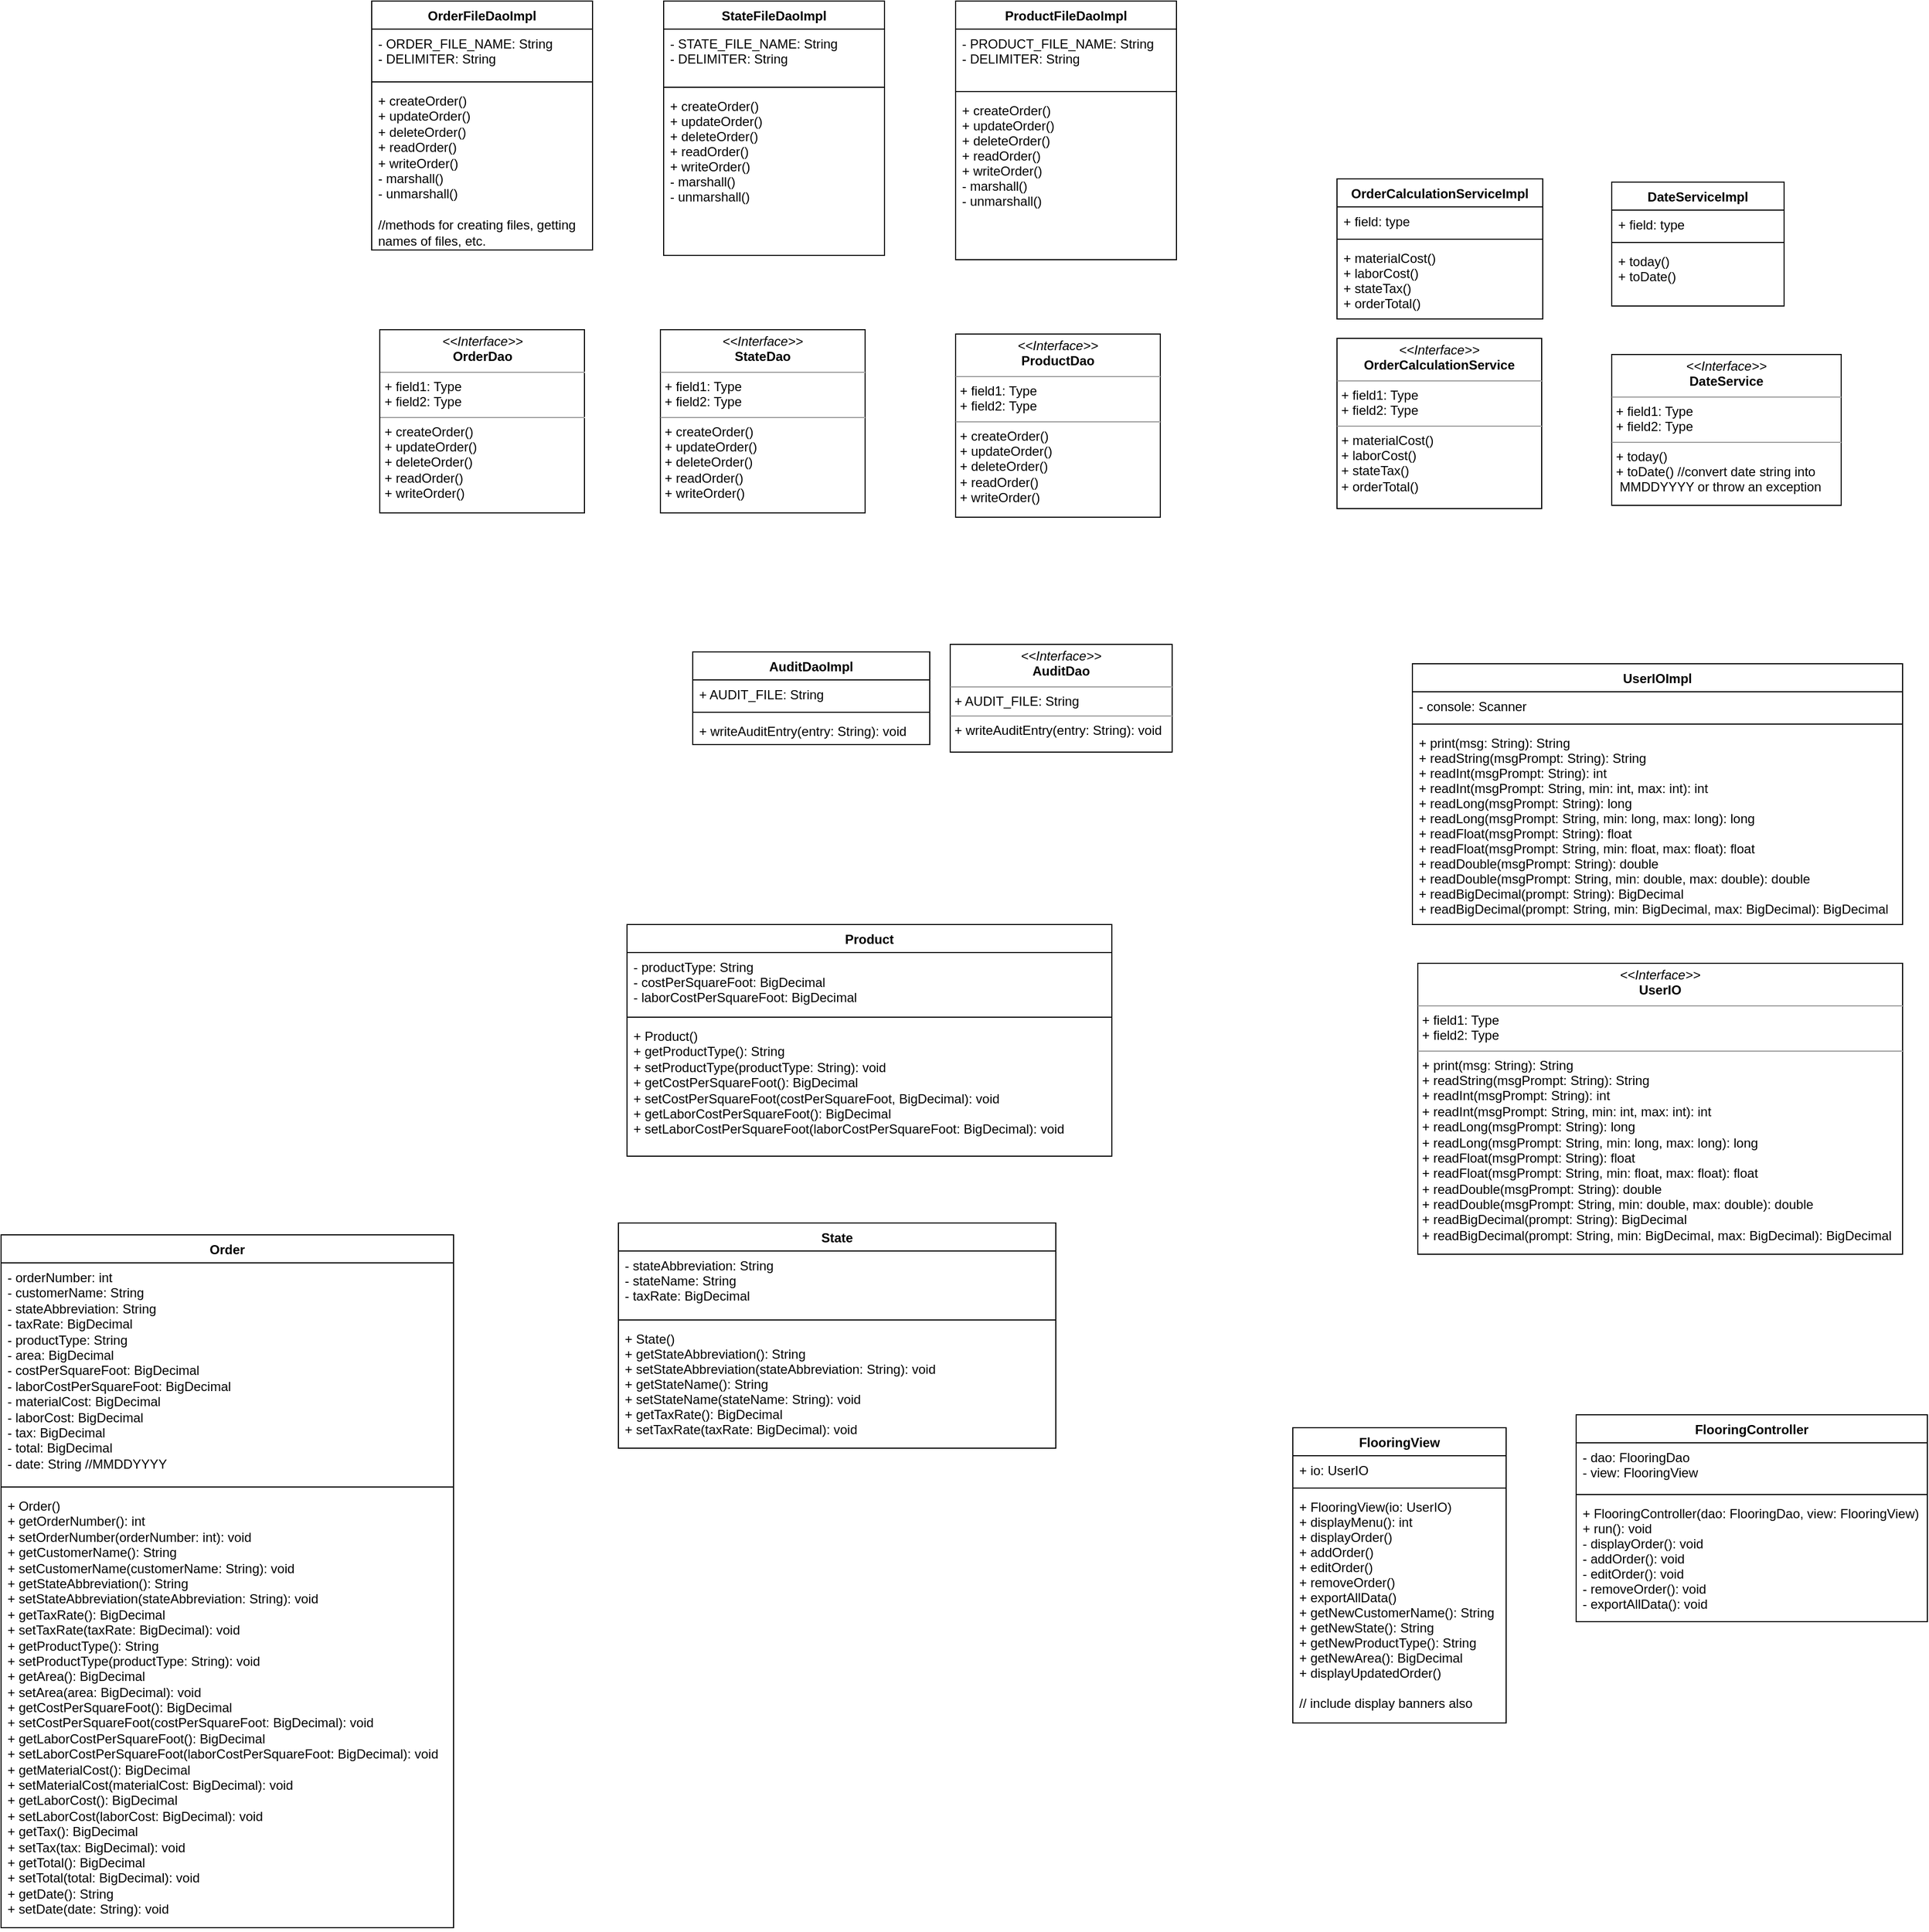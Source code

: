 <mxfile version="20.5.1" type="device" pages="2"><diagram id="Zo5yu7N_2SeJC5N97wNV" name="Page-1"><mxGraphModel dx="946" dy="588" grid="0" gridSize="10" guides="1" tooltips="1" connect="1" arrows="1" fold="1" page="1" pageScale="1" pageWidth="2000" pageHeight="2000" math="0" shadow="0"><root><mxCell id="0"/><mxCell id="1" parent="0"/><mxCell id="x0e8Cof8nzHBoNbLbsno-1" value="Order" style="swimlane;fontStyle=1;align=center;verticalAlign=top;childLayout=stackLayout;horizontal=1;startSize=26;horizontalStack=0;resizeParent=1;resizeParentMax=0;resizeLast=0;collapsible=1;marginBottom=0;whiteSpace=wrap;" parent="1" vertex="1"><mxGeometry x="43" y="1201" width="420" height="643" as="geometry"><mxRectangle x="40" y="76" width="68" height="26" as="alternateBounds"/></mxGeometry></mxCell><mxCell id="x0e8Cof8nzHBoNbLbsno-2" value="- orderNumber: int&#10;- customerName: String&#10;- stateAbbreviation: String&#10;- taxRate: BigDecimal&#10;- productType: String&#10;- area: BigDecimal&#10;- costPerSquareFoot: BigDecimal&#10;- laborCostPerSquareFoot: BigDecimal&#10;- materialCost: BigDecimal&#10;- laborCost: BigDecimal&#10;- tax: BigDecimal&#10;- total: BigDecimal&#10;- date: String //MMDDYYYY" style="text;strokeColor=none;fillColor=none;align=left;verticalAlign=top;spacingLeft=4;spacingRight=4;overflow=hidden;rotatable=0;points=[[0,0.5],[1,0.5]];portConstraint=eastwest;whiteSpace=wrap;" parent="x0e8Cof8nzHBoNbLbsno-1" vertex="1"><mxGeometry y="26" width="420" height="204" as="geometry"/></mxCell><mxCell id="x0e8Cof8nzHBoNbLbsno-3" value="" style="line;strokeWidth=1;fillColor=none;align=left;verticalAlign=middle;spacingTop=-1;spacingLeft=3;spacingRight=3;rotatable=0;labelPosition=right;points=[];portConstraint=eastwest;strokeColor=inherit;" parent="x0e8Cof8nzHBoNbLbsno-1" vertex="1"><mxGeometry y="230" width="420" height="8" as="geometry"/></mxCell><mxCell id="x0e8Cof8nzHBoNbLbsno-4" value="+ Order()&#10;+ getOrderNumber(): int&#10;+ setOrderNumber(orderNumber: int): void&#10;+ getCustomerName(): String&#10;+ setCustomerName(customerName: String): void&#10;+ getStateAbbreviation(): String&#10;+ setStateAbbreviation(stateAbbreviation: String): void&#10;+ getTaxRate(): BigDecimal&#10;+ setTaxRate(taxRate: BigDecimal): void&#10;+ getProductType(): String&#10;+ setProductType(productType: String): void&#10;+ getArea(): BigDecimal&#10;+ setArea(area: BigDecimal): void&#10;+ getCostPerSquareFoot(): BigDecimal&#10;+ setCostPerSquareFoot(costPerSquareFoot: BigDecimal): void&#10;+ getLaborCostPerSquareFoot(): BigDecimal&#10;+ setLaborCostPerSquareFoot(laborCostPerSquareFoot: BigDecimal): void&#10;+ getMaterialCost(): BigDecimal&#10;+ setMaterialCost(materialCost: BigDecimal): void&#10;+ getLaborCost(): BigDecimal&#10;+ setLaborCost(laborCost: BigDecimal): void&#10;+ getTax(): BigDecimal&#10;+ setTax(tax: BigDecimal): void&#10;+ getTotal(): BigDecimal&#10;+ setTotal(total: BigDecimal): void&#10;+ getDate(): String&#10;+ setDate(date: String): void" style="text;strokeColor=none;fillColor=none;align=left;verticalAlign=top;spacingLeft=4;spacingRight=4;overflow=hidden;rotatable=0;points=[[0,0.5],[1,0.5]];portConstraint=eastwest;whiteSpace=wrap;" parent="x0e8Cof8nzHBoNbLbsno-1" vertex="1"><mxGeometry y="238" width="420" height="405" as="geometry"/></mxCell><mxCell id="Dzw49tGIFBCpGcwXEzfW-1" value="State" style="swimlane;fontStyle=1;align=center;verticalAlign=top;childLayout=stackLayout;horizontal=1;startSize=26;horizontalStack=0;resizeParent=1;resizeParentMax=0;resizeLast=0;collapsible=1;marginBottom=0;" parent="1" vertex="1"><mxGeometry x="616" y="1190" width="406" height="209" as="geometry"><mxRectangle x="35.5" y="132" width="77" height="26" as="alternateBounds"/></mxGeometry></mxCell><mxCell id="Dzw49tGIFBCpGcwXEzfW-2" value="- stateAbbreviation: String&#10;- stateName: String&#10;- taxRate: BigDecimal" style="text;strokeColor=none;fillColor=none;align=left;verticalAlign=top;spacingLeft=4;spacingRight=4;overflow=hidden;rotatable=0;points=[[0,0.5],[1,0.5]];portConstraint=eastwest;" parent="Dzw49tGIFBCpGcwXEzfW-1" vertex="1"><mxGeometry y="26" width="406" height="60" as="geometry"/></mxCell><mxCell id="Dzw49tGIFBCpGcwXEzfW-3" value="" style="line;strokeWidth=1;fillColor=none;align=left;verticalAlign=middle;spacingTop=-1;spacingLeft=3;spacingRight=3;rotatable=0;labelPosition=right;points=[];portConstraint=eastwest;strokeColor=inherit;" parent="Dzw49tGIFBCpGcwXEzfW-1" vertex="1"><mxGeometry y="86" width="406" height="8" as="geometry"/></mxCell><mxCell id="Dzw49tGIFBCpGcwXEzfW-4" value="+ State()&#10;+ getStateAbbreviation(): String&#10;+ setStateAbbreviation(stateAbbreviation: String): void&#10;+ getStateName(): String&#10;+ setStateName(stateName: String): void&#10;+ getTaxRate(): BigDecimal&#10;+ setTaxRate(taxRate: BigDecimal): void" style="text;strokeColor=none;fillColor=none;align=left;verticalAlign=top;spacingLeft=4;spacingRight=4;overflow=hidden;rotatable=0;points=[[0,0.5],[1,0.5]];portConstraint=eastwest;" parent="Dzw49tGIFBCpGcwXEzfW-1" vertex="1"><mxGeometry y="94" width="406" height="115" as="geometry"/></mxCell><mxCell id="Dzw49tGIFBCpGcwXEzfW-5" value="Product" style="swimlane;fontStyle=1;align=center;verticalAlign=top;childLayout=stackLayout;horizontal=1;startSize=26;horizontalStack=0;resizeParent=1;resizeParentMax=0;resizeLast=0;collapsible=1;marginBottom=0;" parent="1" vertex="1"><mxGeometry x="624" y="913" width="450" height="215" as="geometry"><mxRectangle x="195" y="717" width="102" height="26" as="alternateBounds"/></mxGeometry></mxCell><mxCell id="Dzw49tGIFBCpGcwXEzfW-6" value="- productType: String&#10;- costPerSquareFoot: BigDecimal&#10;- laborCostPerSquareFoot: BigDecimal" style="text;strokeColor=none;fillColor=none;align=left;verticalAlign=top;spacingLeft=4;spacingRight=4;overflow=hidden;rotatable=0;points=[[0,0.5],[1,0.5]];portConstraint=eastwest;" parent="Dzw49tGIFBCpGcwXEzfW-5" vertex="1"><mxGeometry y="26" width="450" height="56" as="geometry"/></mxCell><mxCell id="Dzw49tGIFBCpGcwXEzfW-7" value="" style="line;strokeWidth=1;fillColor=none;align=left;verticalAlign=middle;spacingTop=-1;spacingLeft=3;spacingRight=3;rotatable=0;labelPosition=right;points=[];portConstraint=eastwest;strokeColor=inherit;" parent="Dzw49tGIFBCpGcwXEzfW-5" vertex="1"><mxGeometry y="82" width="450" height="8" as="geometry"/></mxCell><mxCell id="Dzw49tGIFBCpGcwXEzfW-8" value="+ Product()&#10;+ getProductType(): String&#10;+ setProductType(productType: String): void&#10;+ getCostPerSquareFoot(): BigDecimal&#10;+ setCostPerSquareFoot(costPerSquareFoot, BigDecimal): void&#10;+ getLaborCostPerSquareFoot(): BigDecimal&#10;+ setLaborCostPerSquareFoot(laborCostPerSquareFoot: BigDecimal): void" style="text;strokeColor=none;fillColor=none;align=left;verticalAlign=top;spacingLeft=4;spacingRight=4;overflow=hidden;rotatable=0;points=[[0,0.5],[1,0.5]];portConstraint=eastwest;whiteSpace=wrap;" parent="Dzw49tGIFBCpGcwXEzfW-5" vertex="1"><mxGeometry y="90" width="450" height="125" as="geometry"/></mxCell><mxCell id="Dzw49tGIFBCpGcwXEzfW-11" value="AuditDaoImpl" style="swimlane;fontStyle=1;align=center;verticalAlign=top;childLayout=stackLayout;horizontal=1;startSize=26;horizontalStack=0;resizeParent=1;resizeParentMax=0;resizeLast=0;collapsible=1;marginBottom=0;" parent="1" vertex="1"><mxGeometry x="685" y="660" width="220" height="86" as="geometry"><mxRectangle x="38.5" y="283" width="88" height="26" as="alternateBounds"/></mxGeometry></mxCell><mxCell id="Dzw49tGIFBCpGcwXEzfW-12" value="+ AUDIT_FILE: String" style="text;strokeColor=none;fillColor=none;align=left;verticalAlign=top;spacingLeft=4;spacingRight=4;overflow=hidden;rotatable=0;points=[[0,0.5],[1,0.5]];portConstraint=eastwest;" parent="Dzw49tGIFBCpGcwXEzfW-11" vertex="1"><mxGeometry y="26" width="220" height="26" as="geometry"/></mxCell><mxCell id="Dzw49tGIFBCpGcwXEzfW-13" value="" style="line;strokeWidth=1;fillColor=none;align=left;verticalAlign=middle;spacingTop=-1;spacingLeft=3;spacingRight=3;rotatable=0;labelPosition=right;points=[];portConstraint=eastwest;strokeColor=inherit;" parent="Dzw49tGIFBCpGcwXEzfW-11" vertex="1"><mxGeometry y="52" width="220" height="8" as="geometry"/></mxCell><mxCell id="Dzw49tGIFBCpGcwXEzfW-14" value="+ writeAuditEntry(entry: String): void" style="text;strokeColor=none;fillColor=none;align=left;verticalAlign=top;spacingLeft=4;spacingRight=4;overflow=hidden;rotatable=0;points=[[0,0.5],[1,0.5]];portConstraint=eastwest;" parent="Dzw49tGIFBCpGcwXEzfW-11" vertex="1"><mxGeometry y="60" width="220" height="26" as="geometry"/></mxCell><mxCell id="Dzw49tGIFBCpGcwXEzfW-15" value="OrderFileDaoImpl" style="swimlane;fontStyle=1;align=center;verticalAlign=top;childLayout=stackLayout;horizontal=1;startSize=26;horizontalStack=0;resizeParent=1;resizeParentMax=0;resizeLast=0;collapsible=1;marginBottom=0;" parent="1" vertex="1"><mxGeometry x="387" y="56" width="205" height="231" as="geometry"><mxRectangle x="445" y="178" width="78" height="26" as="alternateBounds"/></mxGeometry></mxCell><mxCell id="Dzw49tGIFBCpGcwXEzfW-16" value="- ORDER_FILE_NAME: String&#10;- DELIMITER: String" style="text;strokeColor=none;fillColor=none;align=left;verticalAlign=top;spacingLeft=4;spacingRight=4;overflow=hidden;rotatable=0;points=[[0,0.5],[1,0.5]];portConstraint=eastwest;" parent="Dzw49tGIFBCpGcwXEzfW-15" vertex="1"><mxGeometry y="26" width="205" height="45" as="geometry"/></mxCell><mxCell id="Dzw49tGIFBCpGcwXEzfW-17" value="" style="line;strokeWidth=1;fillColor=none;align=left;verticalAlign=middle;spacingTop=-1;spacingLeft=3;spacingRight=3;rotatable=0;labelPosition=right;points=[];portConstraint=eastwest;strokeColor=inherit;" parent="Dzw49tGIFBCpGcwXEzfW-15" vertex="1"><mxGeometry y="71" width="205" height="8" as="geometry"/></mxCell><mxCell id="Dzw49tGIFBCpGcwXEzfW-18" value="+ createOrder()&#10;+ updateOrder()&#10;+ deleteOrder()&#10;+ readOrder()&#10;+ writeOrder()&#10;- marshall()&#10;- unmarshall()&#10;&#10;//methods for creating files, getting names of files, etc." style="text;strokeColor=none;fillColor=none;align=left;verticalAlign=top;spacingLeft=4;spacingRight=4;overflow=hidden;rotatable=0;points=[[0,0.5],[1,0.5]];portConstraint=eastwest;whiteSpace=wrap;" parent="Dzw49tGIFBCpGcwXEzfW-15" vertex="1"><mxGeometry y="79" width="205" height="152" as="geometry"/></mxCell><mxCell id="Dzw49tGIFBCpGcwXEzfW-26" value="FlooringController" style="swimlane;fontStyle=1;align=center;verticalAlign=top;childLayout=stackLayout;horizontal=1;startSize=26;horizontalStack=0;resizeParent=1;resizeParentMax=0;resizeLast=0;collapsible=1;marginBottom=0;" parent="1" vertex="1"><mxGeometry x="1505" y="1368" width="326" height="192" as="geometry"><mxRectangle x="405" y="706" width="140" height="26" as="alternateBounds"/></mxGeometry></mxCell><mxCell id="Dzw49tGIFBCpGcwXEzfW-27" value="- dao: FlooringDao&#10;- view: FlooringView" style="text;strokeColor=none;fillColor=none;align=left;verticalAlign=top;spacingLeft=4;spacingRight=4;overflow=hidden;rotatable=0;points=[[0,0.5],[1,0.5]];portConstraint=eastwest;" parent="Dzw49tGIFBCpGcwXEzfW-26" vertex="1"><mxGeometry y="26" width="326" height="44" as="geometry"/></mxCell><mxCell id="Dzw49tGIFBCpGcwXEzfW-28" value="" style="line;strokeWidth=1;fillColor=none;align=left;verticalAlign=middle;spacingTop=-1;spacingLeft=3;spacingRight=3;rotatable=0;labelPosition=right;points=[];portConstraint=eastwest;strokeColor=inherit;" parent="Dzw49tGIFBCpGcwXEzfW-26" vertex="1"><mxGeometry y="70" width="326" height="8" as="geometry"/></mxCell><mxCell id="Dzw49tGIFBCpGcwXEzfW-29" value="+ FlooringController(dao: FlooringDao, view: FlooringView)&#10;+ run(): void&#10;- displayOrder(): void&#10;- addOrder(): void&#10;- editOrder(): void&#10;- removeOrder(): void&#10;- exportAllData(): void" style="text;strokeColor=none;fillColor=none;align=left;verticalAlign=top;spacingLeft=4;spacingRight=4;overflow=hidden;rotatable=0;points=[[0,0.5],[1,0.5]];portConstraint=eastwest;" parent="Dzw49tGIFBCpGcwXEzfW-26" vertex="1"><mxGeometry y="78" width="326" height="114" as="geometry"/></mxCell><mxCell id="Dzw49tGIFBCpGcwXEzfW-30" value="FlooringView" style="swimlane;fontStyle=1;align=center;verticalAlign=top;childLayout=stackLayout;horizontal=1;startSize=26;horizontalStack=0;resizeParent=1;resizeParentMax=0;resizeLast=0;collapsible=1;marginBottom=0;" parent="1" vertex="1"><mxGeometry x="1242" y="1380" width="198" height="274" as="geometry"><mxRectangle x="998" y="672" width="110" height="26" as="alternateBounds"/></mxGeometry></mxCell><mxCell id="Dzw49tGIFBCpGcwXEzfW-31" value="+ io: UserIO" style="text;strokeColor=none;fillColor=none;align=left;verticalAlign=top;spacingLeft=4;spacingRight=4;overflow=hidden;rotatable=0;points=[[0,0.5],[1,0.5]];portConstraint=eastwest;" parent="Dzw49tGIFBCpGcwXEzfW-30" vertex="1"><mxGeometry y="26" width="198" height="26" as="geometry"/></mxCell><mxCell id="Dzw49tGIFBCpGcwXEzfW-32" value="" style="line;strokeWidth=1;fillColor=none;align=left;verticalAlign=middle;spacingTop=-1;spacingLeft=3;spacingRight=3;rotatable=0;labelPosition=right;points=[];portConstraint=eastwest;strokeColor=inherit;" parent="Dzw49tGIFBCpGcwXEzfW-30" vertex="1"><mxGeometry y="52" width="198" height="8" as="geometry"/></mxCell><mxCell id="Dzw49tGIFBCpGcwXEzfW-33" value="+ FlooringView(io: UserIO)&#10;+ displayMenu(): int&#10;+ displayOrder()&#10;+ addOrder()&#10;+ editOrder()&#10;+ removeOrder()&#10;+ exportAllData()&#10;+ getNewCustomerName(): String&#10;+ getNewState(): String&#10;+ getNewProductType(): String&#10;+ getNewArea(): BigDecimal&#10;+ displayUpdatedOrder()&#10;&#10;// include display banners also" style="text;strokeColor=none;fillColor=none;align=left;verticalAlign=top;spacingLeft=4;spacingRight=4;overflow=hidden;rotatable=0;points=[[0,0.5],[1,0.5]];portConstraint=eastwest;" parent="Dzw49tGIFBCpGcwXEzfW-30" vertex="1"><mxGeometry y="60" width="198" height="214" as="geometry"/></mxCell><mxCell id="6HJC4_28JALKiJBdem4y-5" value="&lt;p style=&quot;margin:0px;margin-top:4px;text-align:center;&quot;&gt;&lt;i&gt;&amp;lt;&amp;lt;Interface&amp;gt;&amp;gt;&lt;/i&gt;&lt;br&gt;&lt;b&gt;AuditDao&lt;/b&gt;&lt;/p&gt;&lt;hr size=&quot;1&quot;&gt;&lt;p style=&quot;margin:0px;margin-left:4px;&quot;&gt;+ AUDIT_FILE: String&lt;/p&gt;&lt;hr size=&quot;1&quot;&gt;&lt;p style=&quot;margin:0px;margin-left:4px;&quot;&gt;+ writeAuditEntry(entry: String): void&lt;/p&gt;" style="verticalAlign=top;align=left;overflow=fill;fontSize=12;fontFamily=Helvetica;html=1;" parent="1" vertex="1"><mxGeometry x="924" y="653" width="206" height="100" as="geometry"/></mxCell><mxCell id="6HJC4_28JALKiJBdem4y-6" value="&lt;p style=&quot;margin:0px;margin-top:4px;text-align:center;&quot;&gt;&lt;i&gt;&amp;lt;&amp;lt;Interface&amp;gt;&amp;gt;&lt;/i&gt;&lt;br&gt;&lt;b&gt;OrderDao&lt;/b&gt;&lt;/p&gt;&lt;hr size=&quot;1&quot;&gt;&lt;p style=&quot;margin:0px;margin-left:4px;&quot;&gt;+ field1: Type&lt;br&gt;+ field2: Type&lt;/p&gt;&lt;hr size=&quot;1&quot;&gt;&lt;p style=&quot;margin:0px;margin-left:4px;&quot;&gt;+ createOrder()&lt;/p&gt;&lt;p style=&quot;margin:0px;margin-left:4px;&quot;&gt;+ updateOrder()&lt;/p&gt;&lt;p style=&quot;margin:0px;margin-left:4px;&quot;&gt;+ deleteOrder()&lt;/p&gt;&lt;p style=&quot;margin:0px;margin-left:4px;&quot;&gt;+ readOrder()&lt;/p&gt;&lt;p style=&quot;margin:0px;margin-left:4px;&quot;&gt;+ writeOrder()&lt;/p&gt;" style="verticalAlign=top;align=left;overflow=fill;fontSize=12;fontFamily=Helvetica;html=1;" parent="1" vertex="1"><mxGeometry x="394.5" y="361" width="190" height="170" as="geometry"/></mxCell><mxCell id="6HJC4_28JALKiJBdem4y-7" value="&lt;p style=&quot;margin:0px;margin-top:4px;text-align:center;&quot;&gt;&lt;i&gt;&amp;lt;&amp;lt;Interface&amp;gt;&amp;gt;&lt;/i&gt;&lt;br&gt;&lt;b&gt;StateDao&lt;/b&gt;&lt;/p&gt;&lt;hr size=&quot;1&quot;&gt;&lt;p style=&quot;margin:0px;margin-left:4px;&quot;&gt;+ field1: Type&lt;br&gt;+ field2: Type&lt;/p&gt;&lt;hr size=&quot;1&quot;&gt;&lt;p style=&quot;margin:0px;margin-left:4px;&quot;&gt;+ createOrder()&lt;/p&gt;&lt;p style=&quot;margin:0px;margin-left:4px;&quot;&gt;+ updateOrder()&lt;/p&gt;&lt;p style=&quot;margin:0px;margin-left:4px;&quot;&gt;+ deleteOrder()&lt;/p&gt;&lt;p style=&quot;margin:0px;margin-left:4px;&quot;&gt;+ readOrder()&lt;/p&gt;&lt;p style=&quot;margin:0px;margin-left:4px;&quot;&gt;+ writeOrder()&lt;/p&gt;" style="verticalAlign=top;align=left;overflow=fill;fontSize=12;fontFamily=Helvetica;html=1;" parent="1" vertex="1"><mxGeometry x="655" y="361" width="190" height="170" as="geometry"/></mxCell><mxCell id="6HJC4_28JALKiJBdem4y-8" value="StateFileDaoImpl" style="swimlane;fontStyle=1;align=center;verticalAlign=top;childLayout=stackLayout;horizontal=1;startSize=26;horizontalStack=0;resizeParent=1;resizeParentMax=0;resizeLast=0;collapsible=1;marginBottom=0;" parent="1" vertex="1"><mxGeometry x="658" y="56" width="205" height="236" as="geometry"><mxRectangle x="445" y="178" width="78" height="26" as="alternateBounds"/></mxGeometry></mxCell><mxCell id="6HJC4_28JALKiJBdem4y-9" value="- STATE_FILE_NAME: String&#10;- DELIMITER: String" style="text;strokeColor=none;fillColor=none;align=left;verticalAlign=top;spacingLeft=4;spacingRight=4;overflow=hidden;rotatable=0;points=[[0,0.5],[1,0.5]];portConstraint=eastwest;" parent="6HJC4_28JALKiJBdem4y-8" vertex="1"><mxGeometry y="26" width="205" height="50" as="geometry"/></mxCell><mxCell id="6HJC4_28JALKiJBdem4y-10" value="" style="line;strokeWidth=1;fillColor=none;align=left;verticalAlign=middle;spacingTop=-1;spacingLeft=3;spacingRight=3;rotatable=0;labelPosition=right;points=[];portConstraint=eastwest;strokeColor=inherit;" parent="6HJC4_28JALKiJBdem4y-8" vertex="1"><mxGeometry y="76" width="205" height="8" as="geometry"/></mxCell><mxCell id="6HJC4_28JALKiJBdem4y-11" value="+ createOrder()&#10;+ updateOrder()&#10;+ deleteOrder()&#10;+ readOrder()&#10;+ writeOrder()&#10;- marshall()&#10;- unmarshall()" style="text;strokeColor=none;fillColor=none;align=left;verticalAlign=top;spacingLeft=4;spacingRight=4;overflow=hidden;rotatable=0;points=[[0,0.5],[1,0.5]];portConstraint=eastwest;" parent="6HJC4_28JALKiJBdem4y-8" vertex="1"><mxGeometry y="84" width="205" height="152" as="geometry"/></mxCell><mxCell id="6HJC4_28JALKiJBdem4y-12" value="&lt;p style=&quot;margin:0px;margin-top:4px;text-align:center;&quot;&gt;&lt;i&gt;&amp;lt;&amp;lt;Interface&amp;gt;&amp;gt;&lt;/i&gt;&lt;br&gt;&lt;b&gt;ProductDao&lt;/b&gt;&lt;/p&gt;&lt;hr size=&quot;1&quot;&gt;&lt;p style=&quot;margin:0px;margin-left:4px;&quot;&gt;+ field1: Type&lt;br&gt;+ field2: Type&lt;/p&gt;&lt;hr size=&quot;1&quot;&gt;&lt;p style=&quot;margin:0px;margin-left:4px;&quot;&gt;+ createOrder()&lt;/p&gt;&lt;p style=&quot;margin:0px;margin-left:4px;&quot;&gt;+ updateOrder()&lt;/p&gt;&lt;p style=&quot;margin:0px;margin-left:4px;&quot;&gt;+ deleteOrder()&lt;/p&gt;&lt;p style=&quot;margin:0px;margin-left:4px;&quot;&gt;+ readOrder()&lt;/p&gt;&lt;p style=&quot;margin:0px;margin-left:4px;&quot;&gt;+ writeOrder()&lt;/p&gt;" style="verticalAlign=top;align=left;overflow=fill;fontSize=12;fontFamily=Helvetica;html=1;" parent="1" vertex="1"><mxGeometry x="929" y="365" width="190" height="170" as="geometry"/></mxCell><mxCell id="6HJC4_28JALKiJBdem4y-13" value="ProductFileDaoImpl" style="swimlane;fontStyle=1;align=center;verticalAlign=top;childLayout=stackLayout;horizontal=1;startSize=26;horizontalStack=0;resizeParent=1;resizeParentMax=0;resizeLast=0;collapsible=1;marginBottom=0;" parent="1" vertex="1"><mxGeometry x="929" y="56" width="205" height="240" as="geometry"><mxRectangle x="445" y="178" width="78" height="26" as="alternateBounds"/></mxGeometry></mxCell><mxCell id="6HJC4_28JALKiJBdem4y-14" value="- PRODUCT_FILE_NAME: String&#10;- DELIMITER: String" style="text;strokeColor=none;fillColor=none;align=left;verticalAlign=top;spacingLeft=4;spacingRight=4;overflow=hidden;rotatable=0;points=[[0,0.5],[1,0.5]];portConstraint=eastwest;" parent="6HJC4_28JALKiJBdem4y-13" vertex="1"><mxGeometry y="26" width="205" height="54" as="geometry"/></mxCell><mxCell id="6HJC4_28JALKiJBdem4y-15" value="" style="line;strokeWidth=1;fillColor=none;align=left;verticalAlign=middle;spacingTop=-1;spacingLeft=3;spacingRight=3;rotatable=0;labelPosition=right;points=[];portConstraint=eastwest;strokeColor=inherit;" parent="6HJC4_28JALKiJBdem4y-13" vertex="1"><mxGeometry y="80" width="205" height="8" as="geometry"/></mxCell><mxCell id="6HJC4_28JALKiJBdem4y-16" value="+ createOrder()&#10;+ updateOrder()&#10;+ deleteOrder()&#10;+ readOrder()&#10;+ writeOrder()&#10;- marshall()&#10;- unmarshall()" style="text;strokeColor=none;fillColor=none;align=left;verticalAlign=top;spacingLeft=4;spacingRight=4;overflow=hidden;rotatable=0;points=[[0,0.5],[1,0.5]];portConstraint=eastwest;" parent="6HJC4_28JALKiJBdem4y-13" vertex="1"><mxGeometry y="88" width="205" height="152" as="geometry"/></mxCell><mxCell id="6HJC4_28JALKiJBdem4y-17" value="&lt;p style=&quot;margin:0px;margin-top:4px;text-align:center;&quot;&gt;&lt;i&gt;&amp;lt;&amp;lt;Interface&amp;gt;&amp;gt;&lt;/i&gt;&lt;br&gt;&lt;b&gt;OrderCalculationService&lt;/b&gt;&lt;/p&gt;&lt;hr size=&quot;1&quot;&gt;&lt;p style=&quot;margin:0px;margin-left:4px;&quot;&gt;+ field1: Type&lt;br&gt;+ field2: Type&lt;/p&gt;&lt;hr size=&quot;1&quot;&gt;&lt;p style=&quot;margin:0px;margin-left:4px;&quot;&gt;+ materialCost()&lt;/p&gt;&lt;p style=&quot;margin:0px;margin-left:4px;&quot;&gt;+ laborCost()&lt;/p&gt;&lt;p style=&quot;margin:0px;margin-left:4px;&quot;&gt;+ stateTax()&lt;/p&gt;&lt;p style=&quot;margin:0px;margin-left:4px;&quot;&gt;+ orderTotal()&lt;/p&gt;" style="verticalAlign=top;align=left;overflow=fill;fontSize=12;fontFamily=Helvetica;html=1;" parent="1" vertex="1"><mxGeometry x="1283" y="369" width="190" height="158" as="geometry"/></mxCell><mxCell id="6HJC4_28JALKiJBdem4y-18" value="OrderCalculationServiceImpl" style="swimlane;fontStyle=1;align=center;verticalAlign=top;childLayout=stackLayout;horizontal=1;startSize=26;horizontalStack=0;resizeParent=1;resizeParentMax=0;resizeLast=0;collapsible=1;marginBottom=0;" parent="1" vertex="1"><mxGeometry x="1283" y="221" width="191" height="130" as="geometry"/></mxCell><mxCell id="6HJC4_28JALKiJBdem4y-19" value="+ field: type" style="text;strokeColor=none;fillColor=none;align=left;verticalAlign=top;spacingLeft=4;spacingRight=4;overflow=hidden;rotatable=0;points=[[0,0.5],[1,0.5]];portConstraint=eastwest;" parent="6HJC4_28JALKiJBdem4y-18" vertex="1"><mxGeometry y="26" width="191" height="26" as="geometry"/></mxCell><mxCell id="6HJC4_28JALKiJBdem4y-20" value="" style="line;strokeWidth=1;fillColor=none;align=left;verticalAlign=middle;spacingTop=-1;spacingLeft=3;spacingRight=3;rotatable=0;labelPosition=right;points=[];portConstraint=eastwest;strokeColor=inherit;" parent="6HJC4_28JALKiJBdem4y-18" vertex="1"><mxGeometry y="52" width="191" height="8" as="geometry"/></mxCell><mxCell id="6HJC4_28JALKiJBdem4y-21" value="+ materialCost()&#10;+ laborCost()&#10;+ stateTax()&#10;+ orderTotal()" style="text;strokeColor=none;fillColor=none;align=left;verticalAlign=top;spacingLeft=4;spacingRight=4;overflow=hidden;rotatable=0;points=[[0,0.5],[1,0.5]];portConstraint=eastwest;" parent="6HJC4_28JALKiJBdem4y-18" vertex="1"><mxGeometry y="60" width="191" height="70" as="geometry"/></mxCell><mxCell id="6HJC4_28JALKiJBdem4y-22" value="&lt;p style=&quot;margin:0px;margin-top:4px;text-align:center;&quot;&gt;&lt;i&gt;&amp;lt;&amp;lt;Interface&amp;gt;&amp;gt;&lt;/i&gt;&lt;br&gt;&lt;b&gt;DateService&lt;/b&gt;&lt;/p&gt;&lt;hr size=&quot;1&quot;&gt;&lt;p style=&quot;margin:0px;margin-left:4px;&quot;&gt;+ field1: Type&lt;br&gt;+ field2: Type&lt;/p&gt;&lt;hr size=&quot;1&quot;&gt;&lt;p style=&quot;margin:0px;margin-left:4px;&quot;&gt;+ today()&lt;/p&gt;&lt;p style=&quot;margin:0px;margin-left:4px;&quot;&gt;+ toDate() //convert date string into&lt;/p&gt;&lt;p style=&quot;margin:0px;margin-left:4px;&quot;&gt;&amp;nbsp;MMDDYYYY or throw an exception&lt;/p&gt;" style="verticalAlign=top;align=left;overflow=fill;fontSize=12;fontFamily=Helvetica;html=1;" parent="1" vertex="1"><mxGeometry x="1538" y="384" width="213" height="140" as="geometry"/></mxCell><mxCell id="6HJC4_28JALKiJBdem4y-23" value="DateServiceImpl" style="swimlane;fontStyle=1;align=center;verticalAlign=top;childLayout=stackLayout;horizontal=1;startSize=26;horizontalStack=0;resizeParent=1;resizeParentMax=0;resizeLast=0;collapsible=1;marginBottom=0;" parent="1" vertex="1"><mxGeometry x="1538" y="224" width="160" height="115" as="geometry"/></mxCell><mxCell id="6HJC4_28JALKiJBdem4y-24" value="+ field: type" style="text;strokeColor=none;fillColor=none;align=left;verticalAlign=top;spacingLeft=4;spacingRight=4;overflow=hidden;rotatable=0;points=[[0,0.5],[1,0.5]];portConstraint=eastwest;" parent="6HJC4_28JALKiJBdem4y-23" vertex="1"><mxGeometry y="26" width="160" height="26" as="geometry"/></mxCell><mxCell id="6HJC4_28JALKiJBdem4y-25" value="" style="line;strokeWidth=1;fillColor=none;align=left;verticalAlign=middle;spacingTop=-1;spacingLeft=3;spacingRight=3;rotatable=0;labelPosition=right;points=[];portConstraint=eastwest;strokeColor=inherit;" parent="6HJC4_28JALKiJBdem4y-23" vertex="1"><mxGeometry y="52" width="160" height="8" as="geometry"/></mxCell><mxCell id="6HJC4_28JALKiJBdem4y-26" value="+ today()&#10;+ toDate()" style="text;strokeColor=none;fillColor=none;align=left;verticalAlign=top;spacingLeft=4;spacingRight=4;overflow=hidden;rotatable=0;points=[[0,0.5],[1,0.5]];portConstraint=eastwest;" parent="6HJC4_28JALKiJBdem4y-23" vertex="1"><mxGeometry y="60" width="160" height="55" as="geometry"/></mxCell><mxCell id="0lWWuwlkhgPgNEOajSks-1" value="UserIOImpl" style="swimlane;fontStyle=1;align=center;verticalAlign=top;childLayout=stackLayout;horizontal=1;startSize=26;horizontalStack=0;resizeParent=1;resizeParentMax=0;resizeLast=0;collapsible=1;marginBottom=0;" parent="1" vertex="1"><mxGeometry x="1353" y="671" width="455" height="242" as="geometry"/></mxCell><mxCell id="0lWWuwlkhgPgNEOajSks-2" value="- console: Scanner" style="text;strokeColor=none;fillColor=none;align=left;verticalAlign=top;spacingLeft=4;spacingRight=4;overflow=hidden;rotatable=0;points=[[0,0.5],[1,0.5]];portConstraint=eastwest;" parent="0lWWuwlkhgPgNEOajSks-1" vertex="1"><mxGeometry y="26" width="455" height="26" as="geometry"/></mxCell><mxCell id="0lWWuwlkhgPgNEOajSks-3" value="" style="line;strokeWidth=1;fillColor=none;align=left;verticalAlign=middle;spacingTop=-1;spacingLeft=3;spacingRight=3;rotatable=0;labelPosition=right;points=[];portConstraint=eastwest;strokeColor=inherit;" parent="0lWWuwlkhgPgNEOajSks-1" vertex="1"><mxGeometry y="52" width="455" height="8" as="geometry"/></mxCell><mxCell id="0lWWuwlkhgPgNEOajSks-4" value="+ print(msg: String): String&#10;+ readString(msgPrompt: String): String&#10;+ readInt(msgPrompt: String): int&#10;+ readInt(msgPrompt: String, min: int, max: int): int&#10;+ readLong(msgPrompt: String): long&#10;+ readLong(msgPrompt: String, min: long, max: long): long&#10;+ readFloat(msgPrompt: String): float&#10;+ readFloat(msgPrompt: String, min: float, max: float): float&#10;+ readDouble(msgPrompt: String): double&#10;+ readDouble(msgPrompt: String, min: double, max: double): double&#10;+ readBigDecimal(prompt: String): BigDecimal&#10;+ readBigDecimal(prompt: String, min: BigDecimal, max: BigDecimal): BigDecimal" style="text;strokeColor=none;fillColor=none;align=left;verticalAlign=top;spacingLeft=4;spacingRight=4;overflow=hidden;rotatable=0;points=[[0,0.5],[1,0.5]];portConstraint=eastwest;" parent="0lWWuwlkhgPgNEOajSks-1" vertex="1"><mxGeometry y="60" width="455" height="182" as="geometry"/></mxCell><mxCell id="0lWWuwlkhgPgNEOajSks-5" value="&lt;p style=&quot;margin:0px;margin-top:4px;text-align:center;&quot;&gt;&lt;i&gt;&amp;lt;&amp;lt;Interface&amp;gt;&amp;gt;&lt;/i&gt;&lt;br&gt;&lt;b&gt;UserIO&lt;/b&gt;&lt;/p&gt;&lt;hr size=&quot;1&quot;&gt;&lt;p style=&quot;margin:0px;margin-left:4px;&quot;&gt;+ field1: Type&lt;br&gt;+ field2: Type&lt;/p&gt;&lt;hr size=&quot;1&quot;&gt;&lt;p style=&quot;margin:0px;margin-left:4px;&quot;&gt;+ print(msg: String): String&lt;br style=&quot;padding: 0px; margin: 0px;&quot;&gt;+ readString(msgPrompt: String): String&lt;br style=&quot;padding: 0px; margin: 0px;&quot;&gt;+ readInt(msgPrompt: String): int&lt;br style=&quot;padding: 0px; margin: 0px;&quot;&gt;+ readInt(msgPrompt: String, min: int, max: int): int&lt;br style=&quot;padding: 0px; margin: 0px;&quot;&gt;+ readLong(msgPrompt: String): long&lt;br style=&quot;padding: 0px; margin: 0px;&quot;&gt;+ readLong(msgPrompt: String, min: long, max: long): long&lt;br style=&quot;padding: 0px; margin: 0px;&quot;&gt;+ readFloat(msgPrompt: String): float&lt;br style=&quot;padding: 0px; margin: 0px;&quot;&gt;+ readFloat(msgPrompt: String, min: float, max: float): float&lt;br style=&quot;padding: 0px; margin: 0px;&quot;&gt;+ readDouble(msgPrompt: String): double&lt;br style=&quot;padding: 0px; margin: 0px;&quot;&gt;+ readDouble(msgPrompt: String, min: double, max: double): double&lt;br style=&quot;padding: 0px; margin: 0px;&quot;&gt;+ readBigDecimal(prompt: String): BigDecimal&lt;br style=&quot;padding: 0px; margin: 0px;&quot;&gt;+ readBigDecimal(prompt: String, min: BigDecimal, max: BigDecimal): BigDecimal&lt;br&gt;&lt;/p&gt;" style="verticalAlign=top;align=left;overflow=fill;fontSize=12;fontFamily=Helvetica;html=1;" parent="1" vertex="1"><mxGeometry x="1358" y="949" width="450" height="270" as="geometry"/></mxCell></root></mxGraphModel></diagram><diagram id="fBkJhxpTDtmarl_MKjvy" name="Page-3"><mxGraphModel dx="3784" dy="2124" grid="0" gridSize="10" guides="1" tooltips="1" connect="1" arrows="1" fold="1" page="1" pageScale="1" pageWidth="3000" pageHeight="2000" math="0" shadow="0"><root><mxCell id="0"/><mxCell id="1" parent="0"/><mxCell id="MzQwCtXgeEte-OrArd4_-10" style="edgeStyle=orthogonalEdgeStyle;rounded=0;orthogonalLoop=1;jettySize=auto;html=1;exitX=0.75;exitY=0;exitDx=0;exitDy=0;entryX=0;entryY=0.5;entryDx=0;entryDy=0;endArrow=none;endFill=0;" parent="1" source="jDpT_Pu7sWqkdPM3b__1-1" target="MzQwCtXgeEte-OrArd4_-4" edge="1"><mxGeometry relative="1" as="geometry"/></mxCell><mxCell id="jDpT_Pu7sWqkdPM3b__1-1" value="Order" style="swimlane;fontStyle=1;align=center;verticalAlign=top;childLayout=stackLayout;horizontal=1;startSize=26;horizontalStack=0;resizeParent=1;resizeParentMax=0;resizeLast=0;collapsible=1;marginBottom=0;whiteSpace=wrap;" parent="1" vertex="1"><mxGeometry x="781" y="1157" width="420" height="643" as="geometry"><mxRectangle x="40" y="76" width="68" height="26" as="alternateBounds"/></mxGeometry></mxCell><mxCell id="jDpT_Pu7sWqkdPM3b__1-2" value="- orderNumber: int&#10;- customerName: String&#10;- stateAbbreviation: String&#10;- taxRate: BigDecimal&#10;- productType: String&#10;- area: BigDecimal&#10;- costPerSquareFoot: BigDecimal&#10;- laborCostPerSquareFoot: BigDecimal&#10;- materialCost: BigDecimal&#10;- laborCost: BigDecimal&#10;- tax: BigDecimal&#10;- total: BigDecimal&#10;- date: String //MMDDYYYY" style="text;strokeColor=none;fillColor=none;align=left;verticalAlign=top;spacingLeft=4;spacingRight=4;overflow=hidden;rotatable=0;points=[[0,0.5],[1,0.5]];portConstraint=eastwest;whiteSpace=wrap;" parent="jDpT_Pu7sWqkdPM3b__1-1" vertex="1"><mxGeometry y="26" width="420" height="204" as="geometry"/></mxCell><mxCell id="jDpT_Pu7sWqkdPM3b__1-3" value="" style="line;strokeWidth=1;fillColor=none;align=left;verticalAlign=middle;spacingTop=-1;spacingLeft=3;spacingRight=3;rotatable=0;labelPosition=right;points=[];portConstraint=eastwest;strokeColor=inherit;" parent="jDpT_Pu7sWqkdPM3b__1-1" vertex="1"><mxGeometry y="230" width="420" height="8" as="geometry"/></mxCell><mxCell id="jDpT_Pu7sWqkdPM3b__1-4" value="+ Order()&#10;+ getOrderNumber(): int&#10;+ setOrderNumber(orderNumber: int): void&#10;+ getCustomerName(): String&#10;+ setCustomerName(customerName: String): void&#10;+ getStateAbbreviation(): String&#10;+ setStateAbbreviation(stateAbbreviation: String): void&#10;+ getTaxRate(): BigDecimal&#10;+ setTaxRate(taxRate: BigDecimal): void&#10;+ getProductType(): String&#10;+ setProductType(productType: String): void&#10;+ getArea(): BigDecimal&#10;+ setArea(area: BigDecimal): void&#10;+ getCostPerSquareFoot(): BigDecimal&#10;+ setCostPerSquareFoot(costPerSquareFoot: BigDecimal): void&#10;+ getLaborCostPerSquareFoot(): BigDecimal&#10;+ setLaborCostPerSquareFoot(laborCostPerSquareFoot: BigDecimal): void&#10;+ getMaterialCost(): BigDecimal&#10;+ setMaterialCost(materialCost: BigDecimal): void&#10;+ getLaborCost(): BigDecimal&#10;+ setLaborCost(laborCost: BigDecimal): void&#10;+ getTax(): BigDecimal&#10;+ setTax(tax: BigDecimal): void&#10;+ getTotal(): BigDecimal&#10;+ setTotal(total: BigDecimal): void&#10;+ getDate(): String&#10;+ setDate(date: String): void" style="text;strokeColor=none;fillColor=none;align=left;verticalAlign=top;spacingLeft=4;spacingRight=4;overflow=hidden;rotatable=0;points=[[0,0.5],[1,0.5]];portConstraint=eastwest;whiteSpace=wrap;" parent="jDpT_Pu7sWqkdPM3b__1-1" vertex="1"><mxGeometry y="238" width="420" height="405" as="geometry"/></mxCell><mxCell id="jDpT_Pu7sWqkdPM3b__1-5" value="Product" style="swimlane;fontStyle=1;align=center;verticalAlign=top;childLayout=stackLayout;horizontal=1;startSize=26;horizontalStack=0;resizeParent=1;resizeParentMax=0;resizeLast=0;collapsible=1;marginBottom=0;" parent="1" vertex="1"><mxGeometry x="1382" y="1309" width="450" height="215" as="geometry"><mxRectangle x="195" y="717" width="102" height="26" as="alternateBounds"/></mxGeometry></mxCell><mxCell id="jDpT_Pu7sWqkdPM3b__1-6" value="- productType: String&#10;- costPerSquareFoot: BigDecimal&#10;- laborCostPerSquareFoot: BigDecimal" style="text;strokeColor=none;fillColor=none;align=left;verticalAlign=top;spacingLeft=4;spacingRight=4;overflow=hidden;rotatable=0;points=[[0,0.5],[1,0.5]];portConstraint=eastwest;" parent="jDpT_Pu7sWqkdPM3b__1-5" vertex="1"><mxGeometry y="26" width="450" height="56" as="geometry"/></mxCell><mxCell id="jDpT_Pu7sWqkdPM3b__1-7" value="" style="line;strokeWidth=1;fillColor=none;align=left;verticalAlign=middle;spacingTop=-1;spacingLeft=3;spacingRight=3;rotatable=0;labelPosition=right;points=[];portConstraint=eastwest;strokeColor=inherit;" parent="jDpT_Pu7sWqkdPM3b__1-5" vertex="1"><mxGeometry y="82" width="450" height="8" as="geometry"/></mxCell><mxCell id="jDpT_Pu7sWqkdPM3b__1-8" value="+ Product()&#10;+ getProductType(): String&#10;+ setProductType(productType: String): void&#10;+ getCostPerSquareFoot(): BigDecimal&#10;+ setCostPerSquareFoot(costPerSquareFoot, BigDecimal): void&#10;+ getLaborCostPerSquareFoot(): BigDecimal&#10;+ setLaborCostPerSquareFoot(laborCostPerSquareFoot: BigDecimal): void" style="text;strokeColor=none;fillColor=none;align=left;verticalAlign=top;spacingLeft=4;spacingRight=4;overflow=hidden;rotatable=0;points=[[0,0.5],[1,0.5]];portConstraint=eastwest;whiteSpace=wrap;" parent="jDpT_Pu7sWqkdPM3b__1-5" vertex="1"><mxGeometry y="90" width="450" height="125" as="geometry"/></mxCell><mxCell id="jDpT_Pu7sWqkdPM3b__1-9" style="edgeStyle=orthogonalEdgeStyle;rounded=0;orthogonalLoop=1;jettySize=auto;html=1;exitX=1;exitY=0.5;exitDx=0;exitDy=0;entryX=0;entryY=0.5;entryDx=0;entryDy=0;endArrow=none;endFill=0;" parent="1" source="jDpT_Pu7sWqkdPM3b__1-2" target="jDpT_Pu7sWqkdPM3b__1-6" edge="1"><mxGeometry relative="1" as="geometry"><Array as="points"><mxPoint x="1201" y="1249"/><mxPoint x="1312" y="1249"/><mxPoint x="1312" y="1363"/></Array></mxGeometry></mxCell><mxCell id="jDpT_Pu7sWqkdPM3b__1-10" value="1..1" style="text;html=1;strokeColor=none;fillColor=none;align=center;verticalAlign=middle;whiteSpace=wrap;rounded=0;" parent="1" vertex="1"><mxGeometry x="1341" y="1368" width="36" height="30" as="geometry"/></mxCell><mxCell id="lKGcrsi-YAB2n3nlGANc-1" value="State" style="swimlane;fontStyle=1;align=center;verticalAlign=top;childLayout=stackLayout;horizontal=1;startSize=26;horizontalStack=0;resizeParent=1;resizeParentMax=0;resizeLast=0;collapsible=1;marginBottom=0;" parent="1" vertex="1"><mxGeometry x="1382" y="1577" width="406" height="209" as="geometry"><mxRectangle x="35.5" y="132" width="77" height="26" as="alternateBounds"/></mxGeometry></mxCell><mxCell id="lKGcrsi-YAB2n3nlGANc-2" value="- stateAbbreviation: String&#10;- stateName: String&#10;- taxRate: BigDecimal" style="text;strokeColor=none;fillColor=none;align=left;verticalAlign=top;spacingLeft=4;spacingRight=4;overflow=hidden;rotatable=0;points=[[0,0.5],[1,0.5]];portConstraint=eastwest;" parent="lKGcrsi-YAB2n3nlGANc-1" vertex="1"><mxGeometry y="26" width="406" height="60" as="geometry"/></mxCell><mxCell id="lKGcrsi-YAB2n3nlGANc-3" value="" style="line;strokeWidth=1;fillColor=none;align=left;verticalAlign=middle;spacingTop=-1;spacingLeft=3;spacingRight=3;rotatable=0;labelPosition=right;points=[];portConstraint=eastwest;strokeColor=inherit;" parent="lKGcrsi-YAB2n3nlGANc-1" vertex="1"><mxGeometry y="86" width="406" height="8" as="geometry"/></mxCell><mxCell id="lKGcrsi-YAB2n3nlGANc-4" value="+ State()&#10;+ getStateAbbreviation(): String&#10;+ setStateAbbreviation(stateAbbreviation: String): void&#10;+ getStateName(): String&#10;+ setStateName(stateName: String): void&#10;+ getTaxRate(): BigDecimal&#10;+ setTaxRate(taxRate: BigDecimal): void" style="text;strokeColor=none;fillColor=none;align=left;verticalAlign=top;spacingLeft=4;spacingRight=4;overflow=hidden;rotatable=0;points=[[0,0.5],[1,0.5]];portConstraint=eastwest;" parent="lKGcrsi-YAB2n3nlGANc-1" vertex="1"><mxGeometry y="94" width="406" height="115" as="geometry"/></mxCell><mxCell id="lKGcrsi-YAB2n3nlGANc-6" value="0..*" style="text;html=1;strokeColor=none;fillColor=none;align=center;verticalAlign=middle;whiteSpace=wrap;rounded=0;" parent="1" vertex="1"><mxGeometry x="1205" y="1252" width="32" height="30" as="geometry"/></mxCell><mxCell id="lKGcrsi-YAB2n3nlGANc-7" style="edgeStyle=orthogonalEdgeStyle;rounded=0;orthogonalLoop=1;jettySize=auto;html=1;entryX=0;entryY=0.5;entryDx=0;entryDy=0;endArrow=none;endFill=0;exitX=1;exitY=0.5;exitDx=0;exitDy=0;" parent="1" source="jDpT_Pu7sWqkdPM3b__1-4" target="lKGcrsi-YAB2n3nlGANc-2" edge="1"><mxGeometry relative="1" as="geometry"><Array as="points"><mxPoint x="1300" y="1598"/><mxPoint x="1300" y="1633"/></Array><mxPoint x="1311" y="1346" as="sourcePoint"/></mxGeometry></mxCell><mxCell id="lKGcrsi-YAB2n3nlGANc-8" value="1..1" style="text;html=1;strokeColor=none;fillColor=none;align=center;verticalAlign=middle;whiteSpace=wrap;rounded=0;" parent="1" vertex="1"><mxGeometry x="1329" y="1636.5" width="60" height="30" as="geometry"/></mxCell><mxCell id="lKGcrsi-YAB2n3nlGANc-9" value="0..*" style="text;html=1;strokeColor=none;fillColor=none;align=center;verticalAlign=middle;whiteSpace=wrap;rounded=0;" parent="1" vertex="1"><mxGeometry x="1191" y="1597" width="60" height="30" as="geometry"/></mxCell><mxCell id="ZAUb_82d0hnWDz0CH5vq-1" value="&lt;p style=&quot;margin:0px;margin-top:4px;text-align:center;&quot;&gt;&lt;i&gt;&amp;lt;&amp;lt;Interface&amp;gt;&amp;gt;&lt;/i&gt;&lt;br&gt;&lt;b&gt;OrderCalculationService&lt;/b&gt;&lt;/p&gt;&lt;hr size=&quot;1&quot;&gt;&lt;p style=&quot;margin:0px;margin-left:4px;&quot;&gt;+ field1: Type&lt;br&gt;+ field2: Type&lt;/p&gt;&lt;hr size=&quot;1&quot;&gt;&lt;p style=&quot;margin:0px;margin-left:4px;&quot;&gt;+ materialCost()&lt;/p&gt;&lt;p style=&quot;margin:0px;margin-left:4px;&quot;&gt;+ laborCost()&lt;/p&gt;&lt;p style=&quot;margin:0px;margin-left:4px;&quot;&gt;+ stateTax()&lt;/p&gt;&lt;p style=&quot;margin:0px;margin-left:4px;&quot;&gt;+ orderTotal()&lt;/p&gt;" style="verticalAlign=top;align=left;overflow=fill;fontSize=12;fontFamily=Helvetica;html=1;" parent="1" vertex="1"><mxGeometry x="136" y="1428" width="190" height="158" as="geometry"/></mxCell><mxCell id="ZAUb_82d0hnWDz0CH5vq-2" value="OrderCalculationServiceImpl" style="swimlane;fontStyle=1;align=center;verticalAlign=top;childLayout=stackLayout;horizontal=1;startSize=26;horizontalStack=0;resizeParent=1;resizeParentMax=0;resizeLast=0;collapsible=1;marginBottom=0;" parent="1" vertex="1"><mxGeometry x="438" y="1428" width="191" height="130" as="geometry"/></mxCell><mxCell id="ZAUb_82d0hnWDz0CH5vq-3" value="+ field: type" style="text;strokeColor=none;fillColor=none;align=left;verticalAlign=top;spacingLeft=4;spacingRight=4;overflow=hidden;rotatable=0;points=[[0,0.5],[1,0.5]];portConstraint=eastwest;" parent="ZAUb_82d0hnWDz0CH5vq-2" vertex="1"><mxGeometry y="26" width="191" height="26" as="geometry"/></mxCell><mxCell id="ZAUb_82d0hnWDz0CH5vq-4" value="" style="line;strokeWidth=1;fillColor=none;align=left;verticalAlign=middle;spacingTop=-1;spacingLeft=3;spacingRight=3;rotatable=0;labelPosition=right;points=[];portConstraint=eastwest;strokeColor=inherit;" parent="ZAUb_82d0hnWDz0CH5vq-2" vertex="1"><mxGeometry y="52" width="191" height="8" as="geometry"/></mxCell><mxCell id="ZAUb_82d0hnWDz0CH5vq-5" value="+ materialCost()&#10;+ laborCost()&#10;+ stateTax()&#10;+ orderTotal()" style="text;strokeColor=none;fillColor=none;align=left;verticalAlign=top;spacingLeft=4;spacingRight=4;overflow=hidden;rotatable=0;points=[[0,0.5],[1,0.5]];portConstraint=eastwest;" parent="ZAUb_82d0hnWDz0CH5vq-2" vertex="1"><mxGeometry y="60" width="191" height="70" as="geometry"/></mxCell><mxCell id="ZAUb_82d0hnWDz0CH5vq-6" value="&lt;p style=&quot;margin:0px;margin-top:4px;text-align:center;&quot;&gt;&lt;i&gt;&amp;lt;&amp;lt;Interface&amp;gt;&amp;gt;&lt;/i&gt;&lt;br&gt;&lt;b&gt;DateService&lt;/b&gt;&lt;/p&gt;&lt;hr size=&quot;1&quot;&gt;&lt;p style=&quot;margin:0px;margin-left:4px;&quot;&gt;+ field1: Type&lt;br&gt;+ field2: Type&lt;/p&gt;&lt;hr size=&quot;1&quot;&gt;&lt;p style=&quot;margin:0px;margin-left:4px;&quot;&gt;+ today()&lt;/p&gt;&lt;p style=&quot;margin:0px;margin-left:4px;&quot;&gt;+ toDate() //convert date string into&lt;/p&gt;&lt;p style=&quot;margin:0px;margin-left:4px;&quot;&gt;&amp;nbsp;MMDDYYYY or throw an exception&lt;/p&gt;" style="verticalAlign=top;align=left;overflow=fill;fontSize=12;fontFamily=Helvetica;html=1;" parent="1" vertex="1"><mxGeometry x="148" y="1211" width="213" height="140" as="geometry"/></mxCell><mxCell id="ZAUb_82d0hnWDz0CH5vq-7" value="DateServiceImpl" style="swimlane;fontStyle=1;align=center;verticalAlign=top;childLayout=stackLayout;horizontal=1;startSize=26;horizontalStack=0;resizeParent=1;resizeParentMax=0;resizeLast=0;collapsible=1;marginBottom=0;" parent="1" vertex="1"><mxGeometry x="475" y="1206.5" width="160" height="115" as="geometry"/></mxCell><mxCell id="ZAUb_82d0hnWDz0CH5vq-8" value="+ field: type" style="text;strokeColor=none;fillColor=none;align=left;verticalAlign=top;spacingLeft=4;spacingRight=4;overflow=hidden;rotatable=0;points=[[0,0.5],[1,0.5]];portConstraint=eastwest;" parent="ZAUb_82d0hnWDz0CH5vq-7" vertex="1"><mxGeometry y="26" width="160" height="26" as="geometry"/></mxCell><mxCell id="ZAUb_82d0hnWDz0CH5vq-9" value="" style="line;strokeWidth=1;fillColor=none;align=left;verticalAlign=middle;spacingTop=-1;spacingLeft=3;spacingRight=3;rotatable=0;labelPosition=right;points=[];portConstraint=eastwest;strokeColor=inherit;" parent="ZAUb_82d0hnWDz0CH5vq-7" vertex="1"><mxGeometry y="52" width="160" height="8" as="geometry"/></mxCell><mxCell id="ZAUb_82d0hnWDz0CH5vq-10" value="+ today()&#10;+ toDate()" style="text;strokeColor=none;fillColor=none;align=left;verticalAlign=top;spacingLeft=4;spacingRight=4;overflow=hidden;rotatable=0;points=[[0,0.5],[1,0.5]];portConstraint=eastwest;" parent="ZAUb_82d0hnWDz0CH5vq-7" vertex="1"><mxGeometry y="60" width="160" height="55" as="geometry"/></mxCell><mxCell id="SkdOb0e-U0knfaa2DQD--1" style="edgeStyle=orthogonalEdgeStyle;rounded=0;orthogonalLoop=1;jettySize=auto;html=1;exitX=0;exitY=0.5;exitDx=0;exitDy=0;entryX=1;entryY=0.25;entryDx=0;entryDy=0;endArrow=block;endFill=0;dashed=1;" parent="1" source="ZAUb_82d0hnWDz0CH5vq-8" target="ZAUb_82d0hnWDz0CH5vq-6" edge="1"><mxGeometry relative="1" as="geometry"/></mxCell><mxCell id="SkdOb0e-U0knfaa2DQD--2" style="edgeStyle=orthogonalEdgeStyle;rounded=0;orthogonalLoop=1;jettySize=auto;html=1;exitX=0;exitY=0.5;exitDx=0;exitDy=0;entryX=0.994;entryY=1.096;entryDx=0;entryDy=0;entryPerimeter=0;endArrow=block;endFill=1;" parent="1" source="jDpT_Pu7sWqkdPM3b__1-2" target="ZAUb_82d0hnWDz0CH5vq-8" edge="1"><mxGeometry relative="1" as="geometry"/></mxCell><mxCell id="SkdOb0e-U0knfaa2DQD--3" style="edgeStyle=orthogonalEdgeStyle;rounded=0;orthogonalLoop=1;jettySize=auto;html=1;exitX=-0.002;exitY=0.814;exitDx=0;exitDy=0;entryX=1.005;entryY=0.014;entryDx=0;entryDy=0;entryPerimeter=0;endArrow=block;endFill=1;exitPerimeter=0;" parent="1" source="jDpT_Pu7sWqkdPM3b__1-2" target="ZAUb_82d0hnWDz0CH5vq-5" edge="1"><mxGeometry relative="1" as="geometry"><Array as="points"><mxPoint x="702" y="1349"/><mxPoint x="702" y="1489"/></Array></mxGeometry></mxCell><mxCell id="SkdOb0e-U0knfaa2DQD--4" style="edgeStyle=orthogonalEdgeStyle;rounded=0;orthogonalLoop=1;jettySize=auto;html=1;exitX=0;exitY=0.5;exitDx=0;exitDy=0;endArrow=block;endFill=0;dashed=1;entryX=1;entryY=0.25;entryDx=0;entryDy=0;" parent="1" source="ZAUb_82d0hnWDz0CH5vq-3" target="ZAUb_82d0hnWDz0CH5vq-1" edge="1"><mxGeometry relative="1" as="geometry"><mxPoint x="340" y="1456" as="targetPoint"/></mxGeometry></mxCell><mxCell id="MzQwCtXgeEte-OrArd4_-8" style="edgeStyle=orthogonalEdgeStyle;rounded=0;orthogonalLoop=1;jettySize=auto;html=1;exitX=0.5;exitY=0;exitDx=0;exitDy=0;entryX=0.5;entryY=1;entryDx=0;entryDy=0;dashed=1;endArrow=block;endFill=0;" parent="1" source="MzQwCtXgeEte-OrArd4_-1" target="MzQwCtXgeEte-OrArd4_-5" edge="1"><mxGeometry relative="1" as="geometry"/></mxCell><mxCell id="MzQwCtXgeEte-OrArd4_-1" value="OrderFileDaoImpl" style="swimlane;fontStyle=1;align=center;verticalAlign=top;childLayout=stackLayout;horizontal=1;startSize=26;horizontalStack=0;resizeParent=1;resizeParentMax=0;resizeLast=0;collapsible=1;marginBottom=0;" parent="1" vertex="1"><mxGeometry x="1386" y="946" width="205" height="231" as="geometry"><mxRectangle x="445" y="178" width="78" height="26" as="alternateBounds"/></mxGeometry></mxCell><mxCell id="MzQwCtXgeEte-OrArd4_-2" value="- ORDER_FILE_NAME: String&#10;- DELIMITER: String" style="text;strokeColor=none;fillColor=none;align=left;verticalAlign=top;spacingLeft=4;spacingRight=4;overflow=hidden;rotatable=0;points=[[0,0.5],[1,0.5]];portConstraint=eastwest;" parent="MzQwCtXgeEte-OrArd4_-1" vertex="1"><mxGeometry y="26" width="205" height="45" as="geometry"/></mxCell><mxCell id="MzQwCtXgeEte-OrArd4_-3" value="" style="line;strokeWidth=1;fillColor=none;align=left;verticalAlign=middle;spacingTop=-1;spacingLeft=3;spacingRight=3;rotatable=0;labelPosition=right;points=[];portConstraint=eastwest;strokeColor=inherit;" parent="MzQwCtXgeEte-OrArd4_-1" vertex="1"><mxGeometry y="71" width="205" height="8" as="geometry"/></mxCell><mxCell id="MzQwCtXgeEte-OrArd4_-4" value="+ createOrder()&#10;+ updateOrder()&#10;+ deleteOrder()&#10;+ readOrder()&#10;+ writeOrder()&#10;- marshall()&#10;- unmarshall()&#10;&#10;//methods for creating files, getting names of files, etc." style="text;strokeColor=none;fillColor=none;align=left;verticalAlign=top;spacingLeft=4;spacingRight=4;overflow=hidden;rotatable=0;points=[[0,0.5],[1,0.5]];portConstraint=eastwest;whiteSpace=wrap;" parent="MzQwCtXgeEte-OrArd4_-1" vertex="1"><mxGeometry y="79" width="205" height="152" as="geometry"/></mxCell><mxCell id="MzQwCtXgeEte-OrArd4_-5" value="&lt;p style=&quot;margin:0px;margin-top:4px;text-align:center;&quot;&gt;&lt;i&gt;&amp;lt;&amp;lt;Interface&amp;gt;&amp;gt;&lt;/i&gt;&lt;br&gt;&lt;b&gt;OrderDao&lt;/b&gt;&lt;/p&gt;&lt;hr size=&quot;1&quot;&gt;&lt;p style=&quot;margin:0px;margin-left:4px;&quot;&gt;+ field1: Type&lt;br&gt;+ field2: Type&lt;/p&gt;&lt;hr size=&quot;1&quot;&gt;&lt;p style=&quot;margin:0px;margin-left:4px;&quot;&gt;+ createOrder()&lt;/p&gt;&lt;p style=&quot;margin:0px;margin-left:4px;&quot;&gt;+ updateOrder()&lt;/p&gt;&lt;p style=&quot;margin:0px;margin-left:4px;&quot;&gt;+ deleteOrder()&lt;/p&gt;&lt;p style=&quot;margin:0px;margin-left:4px;&quot;&gt;+ readOrder()&lt;/p&gt;&lt;p style=&quot;margin:0px;margin-left:4px;&quot;&gt;+ writeOrder()&lt;/p&gt;" style="verticalAlign=top;align=left;overflow=fill;fontSize=12;fontFamily=Helvetica;html=1;" parent="1" vertex="1"><mxGeometry x="1393.5" y="719" width="190" height="170" as="geometry"/></mxCell><mxCell id="MzQwCtXgeEte-OrArd4_-11" value="1..1" style="text;html=1;strokeColor=none;fillColor=none;align=center;verticalAlign=middle;whiteSpace=wrap;rounded=0;" parent="1" vertex="1"><mxGeometry x="1336" y="1100" width="60" height="30" as="geometry"/></mxCell><mxCell id="MzQwCtXgeEte-OrArd4_-12" value="0..*" style="text;html=1;strokeColor=none;fillColor=none;align=center;verticalAlign=middle;whiteSpace=wrap;rounded=0;" parent="1" vertex="1"><mxGeometry x="1090" y="1128" width="60" height="30" as="geometry"/></mxCell><mxCell id="MzQwCtXgeEte-OrArd4_-16" value="" style="group" parent="1" vertex="1" connectable="0"><mxGeometry x="1153" y="944" width="97" height="81" as="geometry"/></mxCell><mxCell id="MzQwCtXgeEte-OrArd4_-13" value="" style="shape=tape;whiteSpace=wrap;html=1;" parent="MzQwCtXgeEte-OrArd4_-16" vertex="1"><mxGeometry width="77" height="61" as="geometry"/></mxCell><mxCell id="MzQwCtXgeEte-OrArd4_-14" value="" style="shape=tape;whiteSpace=wrap;html=1;" parent="MzQwCtXgeEte-OrArd4_-16" vertex="1"><mxGeometry x="10" y="10" width="77" height="61" as="geometry"/></mxCell><mxCell id="MzQwCtXgeEte-OrArd4_-15" value="OrderFile" style="shape=tape;whiteSpace=wrap;html=1;" parent="MzQwCtXgeEte-OrArd4_-16" vertex="1"><mxGeometry x="20" y="20" width="77" height="61" as="geometry"/></mxCell><mxCell id="MzQwCtXgeEte-OrArd4_-17" style="edgeStyle=orthogonalEdgeStyle;rounded=0;orthogonalLoop=1;jettySize=auto;html=1;exitX=0;exitY=0.5;exitDx=0;exitDy=0;entryX=1;entryY=0.5;entryDx=0;entryDy=0;entryPerimeter=0;endArrow=none;endFill=0;" parent="1" source="MzQwCtXgeEte-OrArd4_-2" target="MzQwCtXgeEte-OrArd4_-15" edge="1"><mxGeometry relative="1" as="geometry"/></mxCell><mxCell id="MzQwCtXgeEte-OrArd4_-18" value="0..*" style="text;html=1;strokeColor=none;fillColor=none;align=center;verticalAlign=middle;whiteSpace=wrap;rounded=0;" parent="1" vertex="1"><mxGeometry x="1237" y="993" width="60" height="30" as="geometry"/></mxCell><mxCell id="MzQwCtXgeEte-OrArd4_-19" value="1..1" style="text;html=1;strokeColor=none;fillColor=none;align=center;verticalAlign=middle;whiteSpace=wrap;rounded=0;" parent="1" vertex="1"><mxGeometry x="1336" y="969.5" width="60" height="30" as="geometry"/></mxCell><mxCell id="lxlXd5Am1Vh9Nw87jY2i-1" value="AuditDaoImpl" style="swimlane;fontStyle=1;align=center;verticalAlign=top;childLayout=stackLayout;horizontal=1;startSize=26;horizontalStack=0;resizeParent=1;resizeParentMax=0;resizeLast=0;collapsible=1;marginBottom=0;" parent="1" vertex="1"><mxGeometry x="305" y="1636" width="220" height="86" as="geometry"><mxRectangle x="507" y="2124" width="88" height="26" as="alternateBounds"/></mxGeometry></mxCell><mxCell id="lxlXd5Am1Vh9Nw87jY2i-2" value="+ AUDIT_FILE: String" style="text;strokeColor=none;fillColor=none;align=left;verticalAlign=top;spacingLeft=4;spacingRight=4;overflow=hidden;rotatable=0;points=[[0,0.5],[1,0.5]];portConstraint=eastwest;" parent="lxlXd5Am1Vh9Nw87jY2i-1" vertex="1"><mxGeometry y="26" width="220" height="26" as="geometry"/></mxCell><mxCell id="lxlXd5Am1Vh9Nw87jY2i-3" value="" style="line;strokeWidth=1;fillColor=none;align=left;verticalAlign=middle;spacingTop=-1;spacingLeft=3;spacingRight=3;rotatable=0;labelPosition=right;points=[];portConstraint=eastwest;strokeColor=inherit;" parent="lxlXd5Am1Vh9Nw87jY2i-1" vertex="1"><mxGeometry y="52" width="220" height="8" as="geometry"/></mxCell><mxCell id="lxlXd5Am1Vh9Nw87jY2i-4" value="+ writeAuditEntry(entry: String): void" style="text;strokeColor=none;fillColor=none;align=left;verticalAlign=top;spacingLeft=4;spacingRight=4;overflow=hidden;rotatable=0;points=[[0,0.5],[1,0.5]];portConstraint=eastwest;" parent="lxlXd5Am1Vh9Nw87jY2i-1" vertex="1"><mxGeometry y="60" width="220" height="26" as="geometry"/></mxCell><mxCell id="lxlXd5Am1Vh9Nw87jY2i-5" value="FlooringController" style="swimlane;fontStyle=1;align=center;verticalAlign=top;childLayout=stackLayout;horizontal=1;startSize=26;horizontalStack=0;resizeParent=1;resizeParentMax=0;resizeLast=0;collapsible=1;marginBottom=0;" parent="1" vertex="1"><mxGeometry x="1758" y="490" width="326" height="239" as="geometry"><mxRectangle x="405" y="706" width="140" height="26" as="alternateBounds"/></mxGeometry></mxCell><mxCell id="lxlXd5Am1Vh9Nw87jY2i-6" value="- orderDao: OrderDao&#10;- productDao: ProductDao&#10;- stateDao: StateDao&#10;- view: FlooringView" style="text;strokeColor=none;fillColor=none;align=left;verticalAlign=top;spacingLeft=4;spacingRight=4;overflow=hidden;rotatable=0;points=[[0,0.5],[1,0.5]];portConstraint=eastwest;" parent="lxlXd5Am1Vh9Nw87jY2i-5" vertex="1"><mxGeometry y="26" width="326" height="70" as="geometry"/></mxCell><mxCell id="lxlXd5Am1Vh9Nw87jY2i-7" value="" style="line;strokeWidth=1;fillColor=none;align=left;verticalAlign=middle;spacingTop=-1;spacingLeft=3;spacingRight=3;rotatable=0;labelPosition=right;points=[];portConstraint=eastwest;strokeColor=inherit;" parent="lxlXd5Am1Vh9Nw87jY2i-5" vertex="1"><mxGeometry y="96" width="326" height="8" as="geometry"/></mxCell><mxCell id="lxlXd5Am1Vh9Nw87jY2i-8" value="+ FlooringController(orderDao: OrderDao, productDao: ProductDao, stateDao: StateDao, view: FlooringView)&#10;+ run(): void&#10;- displayOrder(): void&#10;- addOrder(): void&#10;- editOrder(): void&#10;- removeOrder(): void&#10;- exportAllData(): void" style="text;strokeColor=none;fillColor=none;align=left;verticalAlign=top;spacingLeft=4;spacingRight=4;overflow=hidden;rotatable=0;points=[[0,0.5],[1,0.5]];portConstraint=eastwest;whiteSpace=wrap;" parent="lxlXd5Am1Vh9Nw87jY2i-5" vertex="1"><mxGeometry y="104" width="326" height="135" as="geometry"/></mxCell><mxCell id="lxlXd5Am1Vh9Nw87jY2i-9" value="FlooringView" style="swimlane;fontStyle=1;align=center;verticalAlign=top;childLayout=stackLayout;horizontal=1;startSize=26;horizontalStack=0;resizeParent=1;resizeParentMax=0;resizeLast=0;collapsible=1;marginBottom=0;" parent="1" vertex="1"><mxGeometry x="917" y="550" width="198" height="274" as="geometry"><mxRectangle x="998" y="672" width="110" height="26" as="alternateBounds"/></mxGeometry></mxCell><mxCell id="lxlXd5Am1Vh9Nw87jY2i-10" value="+ io: UserIO" style="text;strokeColor=none;fillColor=none;align=left;verticalAlign=top;spacingLeft=4;spacingRight=4;overflow=hidden;rotatable=0;points=[[0,0.5],[1,0.5]];portConstraint=eastwest;" parent="lxlXd5Am1Vh9Nw87jY2i-9" vertex="1"><mxGeometry y="26" width="198" height="26" as="geometry"/></mxCell><mxCell id="lxlXd5Am1Vh9Nw87jY2i-11" value="" style="line;strokeWidth=1;fillColor=none;align=left;verticalAlign=middle;spacingTop=-1;spacingLeft=3;spacingRight=3;rotatable=0;labelPosition=right;points=[];portConstraint=eastwest;strokeColor=inherit;" parent="lxlXd5Am1Vh9Nw87jY2i-9" vertex="1"><mxGeometry y="52" width="198" height="8" as="geometry"/></mxCell><mxCell id="lxlXd5Am1Vh9Nw87jY2i-12" value="+ FlooringView(io: UserIO)&#10;+ displayMenu(): int&#10;+ displayOrder()&#10;+ addOrder()&#10;+ editOrder()&#10;+ removeOrder()&#10;+ exportAllData()&#10;+ getNewCustomerName(): String&#10;+ getNewState(): String&#10;+ getNewProductType(): String&#10;+ getNewArea(): BigDecimal&#10;+ displayUpdatedOrder()&#10;&#10;// include display banners also" style="text;strokeColor=none;fillColor=none;align=left;verticalAlign=top;spacingLeft=4;spacingRight=4;overflow=hidden;rotatable=0;points=[[0,0.5],[1,0.5]];portConstraint=eastwest;" parent="lxlXd5Am1Vh9Nw87jY2i-9" vertex="1"><mxGeometry y="60" width="198" height="214" as="geometry"/></mxCell><mxCell id="lxlXd5Am1Vh9Nw87jY2i-13" value="&lt;p style=&quot;margin:0px;margin-top:4px;text-align:center;&quot;&gt;&lt;i&gt;&amp;lt;&amp;lt;Interface&amp;gt;&amp;gt;&lt;/i&gt;&lt;br&gt;&lt;b&gt;AuditDao&lt;/b&gt;&lt;/p&gt;&lt;hr size=&quot;1&quot;&gt;&lt;p style=&quot;margin:0px;margin-left:4px;&quot;&gt;+ AUDIT_FILE: String&lt;/p&gt;&lt;hr size=&quot;1&quot;&gt;&lt;p style=&quot;margin:0px;margin-left:4px;&quot;&gt;+ writeAuditEntry(entry: String): void&lt;/p&gt;" style="verticalAlign=top;align=left;overflow=fill;fontSize=12;fontFamily=Helvetica;html=1;" parent="1" vertex="1"><mxGeometry x="174" y="1761" width="206" height="100" as="geometry"/></mxCell><mxCell id="7HAfcKLpUPAEDRmWpR1A-22" style="edgeStyle=orthogonalEdgeStyle;rounded=0;orthogonalLoop=1;jettySize=auto;html=1;exitX=1;exitY=0.5;exitDx=0;exitDy=0;entryX=1;entryY=0.5;entryDx=0;entryDy=0;endArrow=none;endFill=0;" edge="1" parent="1" source="Fh9Y_Xz-Jciji6xKDkv6-1" target="lxlXd5Am1Vh9Nw87jY2i-6"><mxGeometry relative="1" as="geometry"><Array as="points"><mxPoint x="2648" y="1662"/><mxPoint x="2648" y="551"/></Array></mxGeometry></mxCell><mxCell id="Fh9Y_Xz-Jciji6xKDkv6-1" value="&lt;p style=&quot;margin:0px;margin-top:4px;text-align:center;&quot;&gt;&lt;i&gt;&amp;lt;&amp;lt;Interface&amp;gt;&amp;gt;&lt;/i&gt;&lt;br&gt;&lt;b&gt;StateDao&lt;/b&gt;&lt;/p&gt;&lt;hr size=&quot;1&quot;&gt;&lt;p style=&quot;margin:0px;margin-left:4px;&quot;&gt;+ field1: Type&lt;br&gt;+ field2: Type&lt;/p&gt;&lt;hr size=&quot;1&quot;&gt;&lt;p style=&quot;margin:0px;margin-left:4px;&quot;&gt;+ createOrder()&lt;/p&gt;&lt;p style=&quot;margin:0px;margin-left:4px;&quot;&gt;+ updateOrder()&lt;/p&gt;&lt;p style=&quot;margin:0px;margin-left:4px;&quot;&gt;+ deleteOrder()&lt;/p&gt;&lt;p style=&quot;margin:0px;margin-left:4px;&quot;&gt;+ readOrder()&lt;/p&gt;&lt;p style=&quot;margin:0px;margin-left:4px;&quot;&gt;+ writeOrder()&lt;/p&gt;" style="verticalAlign=top;align=left;overflow=fill;fontSize=12;fontFamily=Helvetica;html=1;" parent="1" vertex="1"><mxGeometry x="2327" y="1586" width="190" height="170" as="geometry"/></mxCell><mxCell id="Fh9Y_Xz-Jciji6xKDkv6-2" value="StateFileDaoImpl" style="swimlane;fontStyle=1;align=center;verticalAlign=top;childLayout=stackLayout;horizontal=1;startSize=26;horizontalStack=0;resizeParent=1;resizeParentMax=0;resizeLast=0;collapsible=1;marginBottom=0;" parent="1" vertex="1"><mxGeometry x="1994" y="1577" width="205" height="200" as="geometry"><mxRectangle x="445" y="178" width="78" height="26" as="alternateBounds"/></mxGeometry></mxCell><mxCell id="Fh9Y_Xz-Jciji6xKDkv6-3" value="- STATE_FILE_NAME: String&#10;- DELIMITER: String" style="text;strokeColor=none;fillColor=none;align=left;verticalAlign=top;spacingLeft=4;spacingRight=4;overflow=hidden;rotatable=0;points=[[0,0.5],[1,0.5]];portConstraint=eastwest;" parent="Fh9Y_Xz-Jciji6xKDkv6-2" vertex="1"><mxGeometry y="26" width="205" height="50" as="geometry"/></mxCell><mxCell id="Fh9Y_Xz-Jciji6xKDkv6-4" value="" style="line;strokeWidth=1;fillColor=none;align=left;verticalAlign=middle;spacingTop=-1;spacingLeft=3;spacingRight=3;rotatable=0;labelPosition=right;points=[];portConstraint=eastwest;strokeColor=inherit;" parent="Fh9Y_Xz-Jciji6xKDkv6-2" vertex="1"><mxGeometry y="76" width="205" height="8" as="geometry"/></mxCell><mxCell id="Fh9Y_Xz-Jciji6xKDkv6-5" value="+ createOrder()&#10;+ updateOrder()&#10;+ deleteOrder()&#10;+ readOrder()&#10;+ writeOrder()&#10;- marshall()&#10;- unmarshall()" style="text;strokeColor=none;fillColor=none;align=left;verticalAlign=top;spacingLeft=4;spacingRight=4;overflow=hidden;rotatable=0;points=[[0,0.5],[1,0.5]];portConstraint=eastwest;" parent="Fh9Y_Xz-Jciji6xKDkv6-2" vertex="1"><mxGeometry y="84" width="205" height="116" as="geometry"/></mxCell><mxCell id="Fh9Y_Xz-Jciji6xKDkv6-6" value="&lt;p style=&quot;margin:0px;margin-top:4px;text-align:center;&quot;&gt;&lt;i&gt;&amp;lt;&amp;lt;Interface&amp;gt;&amp;gt;&lt;/i&gt;&lt;br&gt;&lt;b&gt;ProductDao&lt;/b&gt;&lt;/p&gt;&lt;hr size=&quot;1&quot;&gt;&lt;p style=&quot;margin:0px;margin-left:4px;&quot;&gt;+ field1: Type&lt;br&gt;+ field2: Type&lt;/p&gt;&lt;hr size=&quot;1&quot;&gt;&lt;p style=&quot;margin:0px;margin-left:4px;&quot;&gt;+ createOrder()&lt;/p&gt;&lt;p style=&quot;margin:0px;margin-left:4px;&quot;&gt;+ updateOrder()&lt;/p&gt;&lt;p style=&quot;margin:0px;margin-left:4px;&quot;&gt;+ deleteOrder()&lt;/p&gt;&lt;p style=&quot;margin:0px;margin-left:4px;&quot;&gt;+ readOrder()&lt;/p&gt;&lt;p style=&quot;margin:0px;margin-left:4px;&quot;&gt;+ writeOrder()&lt;/p&gt;" style="verticalAlign=top;align=left;overflow=fill;fontSize=12;fontFamily=Helvetica;html=1;" parent="1" vertex="1"><mxGeometry x="2285" y="1319" width="190" height="170" as="geometry"/></mxCell><mxCell id="7HAfcKLpUPAEDRmWpR1A-35" style="edgeStyle=orthogonalEdgeStyle;rounded=0;orthogonalLoop=1;jettySize=auto;html=1;exitX=0.5;exitY=0;exitDx=0;exitDy=0;entryX=0.25;entryY=1;entryDx=0;entryDy=0;entryPerimeter=0;endArrow=none;endFill=0;" edge="1" parent="1" source="Fh9Y_Xz-Jciji6xKDkv6-7" target="Fh9Y_Xz-Jciji6xKDkv6-17"><mxGeometry relative="1" as="geometry"/></mxCell><mxCell id="Fh9Y_Xz-Jciji6xKDkv6-7" value="ProductFileDaoImpl" style="swimlane;fontStyle=1;align=center;verticalAlign=top;childLayout=stackLayout;horizontal=1;startSize=26;horizontalStack=0;resizeParent=1;resizeParentMax=0;resizeLast=0;collapsible=1;marginBottom=0;" parent="1" vertex="1"><mxGeometry x="2011" y="1309" width="205" height="202" as="geometry"><mxRectangle x="445" y="178" width="78" height="26" as="alternateBounds"/></mxGeometry></mxCell><mxCell id="Fh9Y_Xz-Jciji6xKDkv6-8" value="- PRODUCT_FILE_NAME: String&#10;- DELIMITER: String" style="text;strokeColor=none;fillColor=none;align=left;verticalAlign=top;spacingLeft=4;spacingRight=4;overflow=hidden;rotatable=0;points=[[0,0.5],[1,0.5]];portConstraint=eastwest;" parent="Fh9Y_Xz-Jciji6xKDkv6-7" vertex="1"><mxGeometry y="26" width="205" height="54" as="geometry"/></mxCell><mxCell id="Fh9Y_Xz-Jciji6xKDkv6-9" value="" style="line;strokeWidth=1;fillColor=none;align=left;verticalAlign=middle;spacingTop=-1;spacingLeft=3;spacingRight=3;rotatable=0;labelPosition=right;points=[];portConstraint=eastwest;strokeColor=inherit;" parent="Fh9Y_Xz-Jciji6xKDkv6-7" vertex="1"><mxGeometry y="80" width="205" height="8" as="geometry"/></mxCell><mxCell id="Fh9Y_Xz-Jciji6xKDkv6-10" value="+ createOrder()&#10;+ updateOrder()&#10;+ deleteOrder()&#10;+ readOrder()&#10;+ writeOrder()&#10;- marshall()&#10;- unmarshall()" style="text;strokeColor=none;fillColor=none;align=left;verticalAlign=top;spacingLeft=4;spacingRight=4;overflow=hidden;rotatable=0;points=[[0,0.5],[1,0.5]];portConstraint=eastwest;" parent="Fh9Y_Xz-Jciji6xKDkv6-7" vertex="1"><mxGeometry y="88" width="205" height="114" as="geometry"/></mxCell><mxCell id="7HAfcKLpUPAEDRmWpR1A-18" style="edgeStyle=orthogonalEdgeStyle;rounded=0;orthogonalLoop=1;jettySize=auto;html=1;exitX=0.75;exitY=0;exitDx=0;exitDy=0;exitPerimeter=0;entryX=1;entryY=0.5;entryDx=0;entryDy=0;endArrow=none;endFill=0;" edge="1" parent="1" source="Fh9Y_Xz-Jciji6xKDkv6-16" target="Fh9Y_Xz-Jciji6xKDkv6-5"><mxGeometry relative="1" as="geometry"><Array as="points"><mxPoint x="2258" y="1839"/><mxPoint x="2258" y="1719"/></Array></mxGeometry></mxCell><mxCell id="Fh9Y_Xz-Jciji6xKDkv6-16" value="StateFile" style="shape=tape;whiteSpace=wrap;html=1;" parent="1" vertex="1"><mxGeometry x="2197" y="1870" width="80.4" height="67" as="geometry"/></mxCell><mxCell id="Fh9Y_Xz-Jciji6xKDkv6-17" value="ProductFile" style="shape=tape;whiteSpace=wrap;html=1;" parent="1" vertex="1"><mxGeometry x="2093" y="1100" width="80.4" height="67" as="geometry"/></mxCell><mxCell id="7HAfcKLpUPAEDRmWpR1A-1" style="edgeStyle=orthogonalEdgeStyle;rounded=0;orthogonalLoop=1;jettySize=auto;html=1;exitX=0.5;exitY=0;exitDx=0;exitDy=0;entryX=0.5;entryY=1;entryDx=0;entryDy=0;endArrow=block;endFill=0;dashed=1;" edge="1" parent="1" source="73aCre5lBXVmDd1RhGpD-1" target="73aCre5lBXVmDd1RhGpD-5"><mxGeometry relative="1" as="geometry"/></mxCell><mxCell id="73aCre5lBXVmDd1RhGpD-1" value="UserIOImpl" style="swimlane;fontStyle=1;align=center;verticalAlign=top;childLayout=stackLayout;horizontal=1;startSize=26;horizontalStack=0;resizeParent=1;resizeParentMax=0;resizeLast=0;collapsible=1;marginBottom=0;" parent="1" vertex="1"><mxGeometry x="174" y="406" width="455" height="242" as="geometry"/></mxCell><mxCell id="73aCre5lBXVmDd1RhGpD-2" value="- console: Scanner" style="text;strokeColor=none;fillColor=none;align=left;verticalAlign=top;spacingLeft=4;spacingRight=4;overflow=hidden;rotatable=0;points=[[0,0.5],[1,0.5]];portConstraint=eastwest;" parent="73aCre5lBXVmDd1RhGpD-1" vertex="1"><mxGeometry y="26" width="455" height="26" as="geometry"/></mxCell><mxCell id="73aCre5lBXVmDd1RhGpD-3" value="" style="line;strokeWidth=1;fillColor=none;align=left;verticalAlign=middle;spacingTop=-1;spacingLeft=3;spacingRight=3;rotatable=0;labelPosition=right;points=[];portConstraint=eastwest;strokeColor=inherit;" parent="73aCre5lBXVmDd1RhGpD-1" vertex="1"><mxGeometry y="52" width="455" height="8" as="geometry"/></mxCell><mxCell id="73aCre5lBXVmDd1RhGpD-4" value="+ print(msg: String): String&#10;+ readString(msgPrompt: String): String&#10;+ readInt(msgPrompt: String): int&#10;+ readInt(msgPrompt: String, min: int, max: int): int&#10;+ readLong(msgPrompt: String): long&#10;+ readLong(msgPrompt: String, min: long, max: long): long&#10;+ readFloat(msgPrompt: String): float&#10;+ readFloat(msgPrompt: String, min: float, max: float): float&#10;+ readDouble(msgPrompt: String): double&#10;+ readDouble(msgPrompt: String, min: double, max: double): double&#10;+ readBigDecimal(prompt: String): BigDecimal&#10;+ readBigDecimal(prompt: String, min: BigDecimal, max: BigDecimal): BigDecimal" style="text;strokeColor=none;fillColor=none;align=left;verticalAlign=top;spacingLeft=4;spacingRight=4;overflow=hidden;rotatable=0;points=[[0,0.5],[1,0.5]];portConstraint=eastwest;" parent="73aCre5lBXVmDd1RhGpD-1" vertex="1"><mxGeometry y="60" width="455" height="182" as="geometry"/></mxCell><mxCell id="73aCre5lBXVmDd1RhGpD-5" value="&lt;p style=&quot;margin:0px;margin-top:4px;text-align:center;&quot;&gt;&lt;i&gt;&amp;lt;&amp;lt;Interface&amp;gt;&amp;gt;&lt;/i&gt;&lt;br&gt;&lt;b&gt;UserIO&lt;/b&gt;&lt;/p&gt;&lt;hr size=&quot;1&quot;&gt;&lt;p style=&quot;margin:0px;margin-left:4px;&quot;&gt;+ field1: Type&lt;br&gt;+ field2: Type&lt;/p&gt;&lt;hr size=&quot;1&quot;&gt;&lt;p style=&quot;margin:0px;margin-left:4px;&quot;&gt;+ print(msg: String): String&lt;br style=&quot;padding: 0px; margin: 0px;&quot;&gt;+ readString(msgPrompt: String): String&lt;br style=&quot;padding: 0px; margin: 0px;&quot;&gt;+ readInt(msgPrompt: String): int&lt;br style=&quot;padding: 0px; margin: 0px;&quot;&gt;+ readInt(msgPrompt: String, min: int, max: int): int&lt;br style=&quot;padding: 0px; margin: 0px;&quot;&gt;+ readLong(msgPrompt: String): long&lt;br style=&quot;padding: 0px; margin: 0px;&quot;&gt;+ readLong(msgPrompt: String, min: long, max: long): long&lt;br style=&quot;padding: 0px; margin: 0px;&quot;&gt;+ readFloat(msgPrompt: String): float&lt;br style=&quot;padding: 0px; margin: 0px;&quot;&gt;+ readFloat(msgPrompt: String, min: float, max: float): float&lt;br style=&quot;padding: 0px; margin: 0px;&quot;&gt;+ readDouble(msgPrompt: String): double&lt;br style=&quot;padding: 0px; margin: 0px;&quot;&gt;+ readDouble(msgPrompt: String, min: double, max: double): double&lt;br style=&quot;padding: 0px; margin: 0px;&quot;&gt;+ readBigDecimal(prompt: String): BigDecimal&lt;br style=&quot;padding: 0px; margin: 0px;&quot;&gt;+ readBigDecimal(prompt: String, min: BigDecimal, max: BigDecimal): BigDecimal&lt;br&gt;&lt;/p&gt;" style="verticalAlign=top;align=left;overflow=fill;fontSize=12;fontFamily=Helvetica;html=1;" parent="1" vertex="1"><mxGeometry x="176.5" y="61" width="450" height="270" as="geometry"/></mxCell><mxCell id="7HAfcKLpUPAEDRmWpR1A-6" style="edgeStyle=orthogonalEdgeStyle;rounded=0;orthogonalLoop=1;jettySize=auto;html=1;exitX=0;exitY=0.5;exitDx=0;exitDy=0;entryX=0.5;entryY=0;entryDx=0;entryDy=0;dashed=1;endArrow=block;endFill=0;" edge="1" parent="1" source="lxlXd5Am1Vh9Nw87jY2i-4" target="lxlXd5Am1Vh9Nw87jY2i-13"><mxGeometry relative="1" as="geometry"/></mxCell><mxCell id="7HAfcKLpUPAEDRmWpR1A-8" style="edgeStyle=orthogonalEdgeStyle;rounded=0;orthogonalLoop=1;jettySize=auto;html=1;exitX=0;exitY=0.5;exitDx=0;exitDy=0;entryX=0.5;entryY=0;entryDx=0;entryDy=0;endArrow=block;endFill=1;" edge="1" parent="1" source="ZAUb_82d0hnWDz0CH5vq-5" target="lxlXd5Am1Vh9Nw87jY2i-1"><mxGeometry relative="1" as="geometry"/></mxCell><mxCell id="7HAfcKLpUPAEDRmWpR1A-10" style="edgeStyle=orthogonalEdgeStyle;rounded=0;orthogonalLoop=1;jettySize=auto;html=1;exitX=1;exitY=0.5;exitDx=0;exitDy=0;entryX=0;entryY=0.5;entryDx=0;entryDy=0;endArrow=none;endFill=0;" edge="1" parent="1" source="lxlXd5Am1Vh9Nw87jY2i-10" target="lxlXd5Am1Vh9Nw87jY2i-6"><mxGeometry relative="1" as="geometry"/></mxCell><mxCell id="7HAfcKLpUPAEDRmWpR1A-11" style="edgeStyle=orthogonalEdgeStyle;rounded=0;orthogonalLoop=1;jettySize=auto;html=1;exitX=0;exitY=0.5;exitDx=0;exitDy=0;entryX=1;entryY=0.5;entryDx=0;entryDy=0;endArrow=block;endFill=1;" edge="1" parent="1" source="lxlXd5Am1Vh9Nw87jY2i-10" target="73aCre5lBXVmDd1RhGpD-2"><mxGeometry relative="1" as="geometry"><Array as="points"><mxPoint x="773" y="589"/><mxPoint x="773" y="445"/></Array></mxGeometry></mxCell><mxCell id="7HAfcKLpUPAEDRmWpR1A-12" style="edgeStyle=orthogonalEdgeStyle;rounded=0;orthogonalLoop=1;jettySize=auto;html=1;exitX=0;exitY=0.5;exitDx=0;exitDy=0;entryX=0.5;entryY=0;entryDx=0;entryDy=0;endArrow=block;endFill=1;" edge="1" parent="1" source="lxlXd5Am1Vh9Nw87jY2i-12" target="ZAUb_82d0hnWDz0CH5vq-7"><mxGeometry relative="1" as="geometry"><Array as="points"><mxPoint x="555" y="717"/></Array></mxGeometry></mxCell><mxCell id="7HAfcKLpUPAEDRmWpR1A-13" style="edgeStyle=orthogonalEdgeStyle;rounded=0;orthogonalLoop=1;jettySize=auto;html=1;exitX=1;exitY=0.5;exitDx=0;exitDy=0;entryX=0;entryY=0.25;entryDx=0;entryDy=0;endArrow=block;endFill=0;dashed=1;" edge="1" parent="1" source="Fh9Y_Xz-Jciji6xKDkv6-8" target="Fh9Y_Xz-Jciji6xKDkv6-6"><mxGeometry relative="1" as="geometry"/></mxCell><mxCell id="7HAfcKLpUPAEDRmWpR1A-16" style="edgeStyle=orthogonalEdgeStyle;rounded=0;orthogonalLoop=1;jettySize=auto;html=1;exitX=0;exitY=0.5;exitDx=0;exitDy=0;entryX=1;entryY=0.5;entryDx=0;entryDy=0;endArrow=none;endFill=0;" edge="1" parent="1" source="Fh9Y_Xz-Jciji6xKDkv6-5" target="lKGcrsi-YAB2n3nlGANc-2"><mxGeometry relative="1" as="geometry"/></mxCell><mxCell id="7HAfcKLpUPAEDRmWpR1A-17" style="edgeStyle=orthogonalEdgeStyle;rounded=0;orthogonalLoop=1;jettySize=auto;html=1;exitX=0;exitY=0.5;exitDx=0;exitDy=0;entryX=1;entryY=0.5;entryDx=0;entryDy=0;endArrow=none;endFill=0;" edge="1" parent="1" source="Fh9Y_Xz-Jciji6xKDkv6-10" target="jDpT_Pu7sWqkdPM3b__1-6"><mxGeometry relative="1" as="geometry"/></mxCell><mxCell id="7HAfcKLpUPAEDRmWpR1A-20" style="edgeStyle=orthogonalEdgeStyle;rounded=0;orthogonalLoop=1;jettySize=auto;html=1;exitX=0;exitY=0.5;exitDx=0;exitDy=0;entryX=0.5;entryY=0;entryDx=0;entryDy=0;endArrow=none;endFill=0;" edge="1" parent="1" source="lxlXd5Am1Vh9Nw87jY2i-8" target="MzQwCtXgeEte-OrArd4_-5"><mxGeometry relative="1" as="geometry"/></mxCell><mxCell id="7HAfcKLpUPAEDRmWpR1A-21" style="edgeStyle=orthogonalEdgeStyle;rounded=0;orthogonalLoop=1;jettySize=auto;html=1;exitX=1;exitY=0.5;exitDx=0;exitDy=0;entryX=1;entryY=0.5;entryDx=0;entryDy=0;endArrow=none;endFill=0;" edge="1" parent="1" source="lxlXd5Am1Vh9Nw87jY2i-8" target="Fh9Y_Xz-Jciji6xKDkv6-6"><mxGeometry relative="1" as="geometry"><Array as="points"><mxPoint x="2552" y="662"/><mxPoint x="2552" y="1394"/></Array></mxGeometry></mxCell><mxCell id="7HAfcKLpUPAEDRmWpR1A-25" value="1..1" style="text;html=1;strokeColor=none;fillColor=none;align=center;verticalAlign=middle;whiteSpace=wrap;rounded=0;" vertex="1" parent="1"><mxGeometry x="1112" y="590" width="60" height="30" as="geometry"/></mxCell><mxCell id="7HAfcKLpUPAEDRmWpR1A-26" value="1..1" style="text;html=1;strokeColor=none;fillColor=none;align=center;verticalAlign=middle;whiteSpace=wrap;rounded=0;" vertex="1" parent="1"><mxGeometry x="1706" y="554" width="60" height="30" as="geometry"/></mxCell><mxCell id="7HAfcKLpUPAEDRmWpR1A-27" value="1..1" style="text;html=1;strokeColor=none;fillColor=none;align=center;verticalAlign=middle;whiteSpace=wrap;rounded=0;" vertex="1" parent="1"><mxGeometry x="1706" y="663" width="60" height="30" as="geometry"/></mxCell><mxCell id="7HAfcKLpUPAEDRmWpR1A-28" value="1..1" style="text;html=1;strokeColor=none;fillColor=none;align=center;verticalAlign=middle;whiteSpace=wrap;rounded=0;" vertex="1" parent="1"><mxGeometry x="1481" y="691" width="60" height="30" as="geometry"/></mxCell><mxCell id="7HAfcKLpUPAEDRmWpR1A-29" value="1..1" style="text;html=1;strokeColor=none;fillColor=none;align=center;verticalAlign=middle;whiteSpace=wrap;rounded=0;" vertex="1" parent="1"><mxGeometry x="2074" y="661" width="60" height="30" as="geometry"/></mxCell><mxCell id="7HAfcKLpUPAEDRmWpR1A-30" value="1..1" style="text;html=1;strokeColor=none;fillColor=none;align=center;verticalAlign=middle;whiteSpace=wrap;rounded=0;" vertex="1" parent="1"><mxGeometry x="2074" y="548" width="60" height="30" as="geometry"/></mxCell><mxCell id="7HAfcKLpUPAEDRmWpR1A-31" value="1..1" style="text;html=1;strokeColor=none;fillColor=none;align=center;verticalAlign=middle;whiteSpace=wrap;rounded=0;" vertex="1" parent="1"><mxGeometry x="2472" y="1394" width="60" height="30" as="geometry"/></mxCell><mxCell id="7HAfcKLpUPAEDRmWpR1A-32" value="1..1" style="text;html=1;strokeColor=none;fillColor=none;align=center;verticalAlign=middle;whiteSpace=wrap;rounded=0;" vertex="1" parent="1"><mxGeometry x="2514" y="1665" width="60" height="30" as="geometry"/></mxCell><mxCell id="7HAfcKLpUPAEDRmWpR1A-33" value="1..1" style="text;html=1;strokeColor=none;fillColor=none;align=center;verticalAlign=middle;whiteSpace=wrap;rounded=0;" vertex="1" parent="1"><mxGeometry x="2197" y="1722" width="60" height="30" as="geometry"/></mxCell><mxCell id="7HAfcKLpUPAEDRmWpR1A-34" value="1..1" style="text;html=1;strokeColor=none;fillColor=none;align=center;verticalAlign=middle;whiteSpace=wrap;rounded=0;" vertex="1" parent="1"><mxGeometry x="2247" y="1844" width="60" height="30" as="geometry"/></mxCell><mxCell id="7HAfcKLpUPAEDRmWpR1A-36" value="1..1" style="text;html=1;strokeColor=none;fillColor=none;align=center;verticalAlign=middle;whiteSpace=wrap;rounded=0;" vertex="1" parent="1"><mxGeometry x="2103.2" y="1282" width="60" height="30" as="geometry"/></mxCell><mxCell id="7HAfcKLpUPAEDRmWpR1A-37" value="0..*" style="text;html=1;strokeColor=none;fillColor=none;align=center;verticalAlign=middle;whiteSpace=wrap;rounded=0;" vertex="1" parent="1"><mxGeometry x="1817" y="1364" width="60" height="30" as="geometry"/></mxCell><mxCell id="7HAfcKLpUPAEDRmWpR1A-38" value="0..*" style="text;html=1;strokeColor=none;fillColor=none;align=center;verticalAlign=middle;whiteSpace=wrap;rounded=0;" vertex="1" parent="1"><mxGeometry x="1777" y="1630" width="60" height="30" as="geometry"/></mxCell><mxCell id="7HAfcKLpUPAEDRmWpR1A-39" value="1..1" style="text;html=1;strokeColor=none;fillColor=none;align=center;verticalAlign=middle;whiteSpace=wrap;rounded=0;" vertex="1" parent="1"><mxGeometry x="1963" y="1454" width="60" height="30" as="geometry"/></mxCell><mxCell id="7HAfcKLpUPAEDRmWpR1A-40" value="1..1" style="text;html=1;strokeColor=none;fillColor=none;align=center;verticalAlign=middle;whiteSpace=wrap;rounded=0;" vertex="1" parent="1"><mxGeometry x="1942" y="1717" width="60" height="30" as="geometry"/></mxCell><mxCell id="7HAfcKLpUPAEDRmWpR1A-41" style="edgeStyle=orthogonalEdgeStyle;rounded=0;orthogonalLoop=1;jettySize=auto;html=1;exitX=1;exitY=0.5;exitDx=0;exitDy=0;entryX=0;entryY=0.25;entryDx=0;entryDy=0;endArrow=block;endFill=0;dashed=1;" edge="1" parent="1" source="Fh9Y_Xz-Jciji6xKDkv6-3" target="Fh9Y_Xz-Jciji6xKDkv6-1"><mxGeometry relative="1" as="geometry"/></mxCell><mxCell id="7HAfcKLpUPAEDRmWpR1A-42" value="1..1" style="text;html=1;strokeColor=none;fillColor=none;align=center;verticalAlign=middle;whiteSpace=wrap;rounded=0;" vertex="1" parent="1"><mxGeometry x="2103.2" y="1164" width="60" height="30" as="geometry"/></mxCell><mxCell id="7HAfcKLpUPAEDRmWpR1A-43" value="&lt;font style=&quot;font-size: 30px;&quot;&gt;Flooring Mastery UML Diagram&lt;/font&gt;" style="text;html=1;strokeColor=none;fillColor=none;align=center;verticalAlign=middle;whiteSpace=wrap;rounded=0;" vertex="1" parent="1"><mxGeometry x="2458" y="89" width="459" height="163" as="geometry"/></mxCell><mxCell id="7HAfcKLpUPAEDRmWpR1A-44" value="&lt;font style=&quot;font-size: 25px;&quot;&gt;Ekaterina Karre&lt;/font&gt;" style="text;html=1;strokeColor=none;fillColor=none;align=center;verticalAlign=middle;whiteSpace=wrap;rounded=0;fontSize=30;" vertex="1" parent="1"><mxGeometry x="2685" y="178" width="232" height="94" as="geometry"/></mxCell><mxCell id="7HAfcKLpUPAEDRmWpR1A-45" value="" style="rounded=0;whiteSpace=wrap;html=1;fontSize=25;fillColor=none;strokeColor=#FFFFFF;" vertex="1" parent="1"><mxGeometry x="8" y="8" width="2976" height="1980" as="geometry"/></mxCell></root></mxGraphModel></diagram></mxfile>
